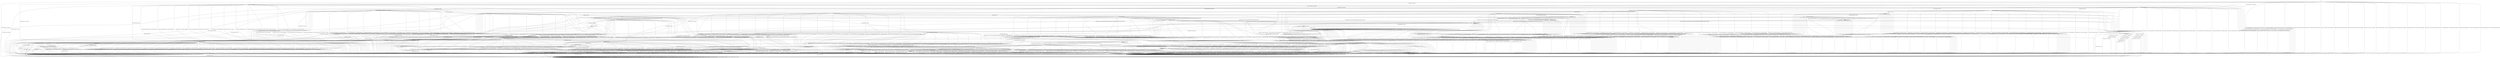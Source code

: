 digraph g {

	s0 [shape="circle" label="s0"];
	s1 [shape="circle" label="s1"];
	s2 [shape="circle" label="s2"];
	s3 [shape="circle" label="s3"];
	s4 [shape="circle" label="s4"];
	s5 [shape="circle" label="s5"];
	s6 [shape="circle" label="s6"];
	s7 [shape="circle" label="s7"];
	s8 [shape="circle" label="s8"];
	s9 [shape="circle" label="s9"];
	s10 [shape="circle" label="s10"];
	s11 [shape="circle" label="s11"];
	s12 [shape="circle" label="s12"];
	s13 [shape="circle" label="s13"];
	s14 [shape="circle" label="s14"];
	s15 [shape="circle" label="s15"];
	s16 [shape="circle" label="s16"];
	s17 [shape="circle" label="s17"];
	s18 [shape="circle" label="s18"];
	s19 [shape="circle" label="s19"];
	s20 [shape="circle" label="s20"];
	s21 [shape="circle" label="s21"];
	s22 [shape="circle" label="s22"];
	s23 [shape="circle" label="s23"];
	s24 [shape="circle" label="s24"];
	s25 [shape="circle" label="s25"];
	s26 [shape="circle" label="s26"];
	s27 [shape="circle" label="s27"];
	s28 [shape="circle" label="s28"];
	s29 [shape="circle" label="s29"];
	s30 [shape="circle" label="s30"];
	s31 [shape="circle" label="s31"];
	s32 [shape="circle" label="s32"];
	s33 [shape="circle" label="s33"];
	s34 [shape="circle" label="s34"];
	s35 [shape="circle" label="s35"];
	s36 [shape="circle" label="s36"];
	s37 [shape="circle" label="s37"];
	s38 [shape="circle" label="s38"];
	s39 [shape="circle" label="s39"];
	s0 -> s6 [label="HELLO_VERIFY_REQUEST / CLIENT_HELLO+"];
	s0 -> s19 [label="ECDH_SERVER_HELLO / CLIENT_HELLO"];
	s0 -> s4 [label="ECDH_SERVER_KEY_EXCHANGE / CLIENT_HELLO|Alert(FATAL,DECODE_ERROR)"];
	s0 -> s11 [label="DH_SERVER_HELLO / CLIENT_HELLO"];
	s0 -> s4 [label="DH_SERVER_KEY_EXCHANGE / CLIENT_HELLO|Alert(FATAL,DECODE_ERROR)"];
	s0 -> s2 [label="RSA_SERVER_HELLO / CLIENT_HELLO"];
	s0 -> s4 [label="HELLO_REQUEST / CLIENT_HELLO|Alert(FATAL,DECODE_ERROR)"];
	s0 -> s4 [label="RSA_SIGN_CERTIFICATE_REQUEST / CLIENT_HELLO|Alert(FATAL,DECODE_ERROR)"];
	s0 -> s4 [label="RSA_FIXED_ECDH_CERTIFICATE_REQUEST / CLIENT_HELLO|Alert(FATAL,DECODE_ERROR)"];
	s0 -> s4 [label="RSA_FIXED_DH_CERTIFICATE_REQUEST / CLIENT_HELLO|Alert(FATAL,DECODE_ERROR)"];
	s0 -> s4 [label="DSS_SIGN_CERTIFICATE_REQUEST / CLIENT_HELLO|Alert(FATAL,DECODE_ERROR)"];
	s0 -> s4 [label="DSS_FIXED_DH_CERTIFICATE_REQUEST / CLIENT_HELLO|Alert(FATAL,DECODE_ERROR)"];
	s0 -> s4 [label="ECDSA_SIGN_CERTIFICATE_REQUEST / CLIENT_HELLO|Alert(FATAL,DECODE_ERROR)"];
	s0 -> s4 [label="SERVER_HELLO_DONE / CLIENT_HELLO|Alert(FATAL,DECODE_ERROR)"];
	s0 -> s3 [label="CHANGE_CIPHER_SPEC / CLIENT_HELLO"];
	s0 -> s4 [label="FINISHED / CLIENT_HELLO|Alert(FATAL,DECODE_ERROR)"];
	s0 -> s1 [label="APPLICATION / CLIENT_HELLO"];
	s0 -> s4 [label="CERTIFICATE / CLIENT_HELLO|Alert(FATAL,DECODE_ERROR)"];
	s0 -> s4 [label="EMPTY_CERTIFICATE / CLIENT_HELLO|Alert(FATAL,DECODE_ERROR)"];
	s0 -> s4 [label="Alert(WARNING,CLOSE_NOTIFY) / CLIENT_HELLO"];
	s0 -> s4 [label="Alert(FATAL,UNEXPECTED_MESSAGE) / CLIENT_HELLO"];
	s1 -> s6 [label="HELLO_VERIFY_REQUEST / CLIENT_HELLO"];
	s1 -> s19 [label="ECDH_SERVER_HELLO / TIMEOUT"];
	s1 -> s4 [label="ECDH_SERVER_KEY_EXCHANGE / Alert(FATAL,DECODE_ERROR)"];
	s1 -> s11 [label="DH_SERVER_HELLO / TIMEOUT"];
	s1 -> s4 [label="DH_SERVER_KEY_EXCHANGE / Alert(FATAL,DECODE_ERROR)"];
	s1 -> s2 [label="RSA_SERVER_HELLO / TIMEOUT"];
	s1 -> s4 [label="HELLO_REQUEST / Alert(FATAL,DECODE_ERROR)"];
	s1 -> s4 [label="RSA_SIGN_CERTIFICATE_REQUEST / Alert(FATAL,DECODE_ERROR)"];
	s1 -> s4 [label="RSA_FIXED_ECDH_CERTIFICATE_REQUEST / Alert(FATAL,DECODE_ERROR)"];
	s1 -> s4 [label="RSA_FIXED_DH_CERTIFICATE_REQUEST / Alert(FATAL,DECODE_ERROR)"];
	s1 -> s4 [label="DSS_SIGN_CERTIFICATE_REQUEST / Alert(FATAL,DECODE_ERROR)"];
	s1 -> s4 [label="DSS_FIXED_DH_CERTIFICATE_REQUEST / Alert(FATAL,DECODE_ERROR)"];
	s1 -> s4 [label="ECDSA_SIGN_CERTIFICATE_REQUEST / Alert(FATAL,DECODE_ERROR)"];
	s1 -> s4 [label="SERVER_HELLO_DONE / Alert(FATAL,DECODE_ERROR)"];
	s1 -> s3 [label="CHANGE_CIPHER_SPEC / TIMEOUT"];
	s1 -> s4 [label="FINISHED / Alert(FATAL,DECODE_ERROR)"];
	s1 -> s1 [label="APPLICATION / TIMEOUT"];
	s1 -> s4 [label="CERTIFICATE / Alert(FATAL,DECODE_ERROR)"];
	s1 -> s4 [label="EMPTY_CERTIFICATE / Alert(FATAL,DECODE_ERROR)"];
	s1 -> s4 [label="Alert(WARNING,CLOSE_NOTIFY) / TIMEOUT"];
	s1 -> s4 [label="Alert(FATAL,UNEXPECTED_MESSAGE) / TIMEOUT"];
	s2 -> s4 [label="HELLO_VERIFY_REQUEST / Alert(FATAL,DECODE_ERROR)"];
	s2 -> s4 [label="ECDH_SERVER_HELLO / Alert(FATAL,DECODE_ERROR)"];
	s2 -> s4 [label="ECDH_SERVER_KEY_EXCHANGE / Alert(FATAL,DECODE_ERROR)"];
	s2 -> s4 [label="DH_SERVER_HELLO / Alert(FATAL,DECODE_ERROR)"];
	s2 -> s4 [label="DH_SERVER_KEY_EXCHANGE / Alert(FATAL,DECODE_ERROR)"];
	s2 -> s4 [label="RSA_SERVER_HELLO / Alert(FATAL,DECODE_ERROR)"];
	s2 -> s5 [label="HELLO_REQUEST / TIMEOUT"];
	s2 -> s4 [label="RSA_SIGN_CERTIFICATE_REQUEST / Alert(FATAL,DECODE_ERROR)"];
	s2 -> s4 [label="RSA_FIXED_ECDH_CERTIFICATE_REQUEST / Alert(FATAL,DECODE_ERROR)"];
	s2 -> s4 [label="RSA_FIXED_DH_CERTIFICATE_REQUEST / Alert(FATAL,DECODE_ERROR)"];
	s2 -> s4 [label="DSS_SIGN_CERTIFICATE_REQUEST / Alert(FATAL,DECODE_ERROR)"];
	s2 -> s4 [label="DSS_FIXED_DH_CERTIFICATE_REQUEST / Alert(FATAL,DECODE_ERROR)"];
	s2 -> s4 [label="ECDSA_SIGN_CERTIFICATE_REQUEST / Alert(FATAL,DECODE_ERROR)"];
	s2 -> s4 [label="SERVER_HELLO_DONE / Alert(FATAL,DECODE_ERROR)"];
	s2 -> s3 [label="CHANGE_CIPHER_SPEC / TIMEOUT"];
	s2 -> s4 [label="FINISHED / Alert(FATAL,DECODE_ERROR)"];
	s2 -> s2 [label="APPLICATION / TIMEOUT"];
	s2 -> s9 [label="CERTIFICATE / TIMEOUT"];
	s2 -> s4 [label="EMPTY_CERTIFICATE / Alert(FATAL,DECODE_ERROR)"];
	s2 -> s4 [label="Alert(WARNING,CLOSE_NOTIFY) / TIMEOUT"];
	s2 -> s4 [label="Alert(FATAL,UNEXPECTED_MESSAGE) / TIMEOUT"];
	s3 -> s3 [label="HELLO_VERIFY_REQUEST / TIMEOUT"];
	s3 -> s3 [label="ECDH_SERVER_HELLO / TIMEOUT"];
	s3 -> s3 [label="ECDH_SERVER_KEY_EXCHANGE / TIMEOUT"];
	s3 -> s3 [label="DH_SERVER_HELLO / TIMEOUT"];
	s3 -> s3 [label="DH_SERVER_KEY_EXCHANGE / TIMEOUT"];
	s3 -> s3 [label="RSA_SERVER_HELLO / TIMEOUT"];
	s3 -> s5 [label="HELLO_REQUEST / TIMEOUT"];
	s3 -> s3 [label="RSA_SIGN_CERTIFICATE_REQUEST / TIMEOUT"];
	s3 -> s3 [label="RSA_FIXED_ECDH_CERTIFICATE_REQUEST / TIMEOUT"];
	s3 -> s3 [label="RSA_FIXED_DH_CERTIFICATE_REQUEST / TIMEOUT"];
	s3 -> s3 [label="DSS_SIGN_CERTIFICATE_REQUEST / TIMEOUT"];
	s3 -> s3 [label="DSS_FIXED_DH_CERTIFICATE_REQUEST / TIMEOUT"];
	s3 -> s3 [label="ECDSA_SIGN_CERTIFICATE_REQUEST / TIMEOUT"];
	s3 -> s3 [label="SERVER_HELLO_DONE / TIMEOUT"];
	s3 -> s3 [label="CHANGE_CIPHER_SPEC / TIMEOUT"];
	s3 -> s3 [label="FINISHED / TIMEOUT"];
	s3 -> s3 [label="APPLICATION / TIMEOUT"];
	s3 -> s3 [label="CERTIFICATE / TIMEOUT"];
	s3 -> s3 [label="EMPTY_CERTIFICATE / TIMEOUT"];
	s3 -> s3 [label="Alert(WARNING,CLOSE_NOTIFY) / TIMEOUT"];
	s3 -> s3 [label="Alert(FATAL,UNEXPECTED_MESSAGE) / TIMEOUT"];
	s4 -> s4 [label="HELLO_VERIFY_REQUEST / SOCKET_CLOSED"];
	s4 -> s4 [label="ECDH_SERVER_HELLO / SOCKET_CLOSED"];
	s4 -> s4 [label="ECDH_SERVER_KEY_EXCHANGE / SOCKET_CLOSED"];
	s4 -> s4 [label="DH_SERVER_HELLO / SOCKET_CLOSED"];
	s4 -> s4 [label="DH_SERVER_KEY_EXCHANGE / SOCKET_CLOSED"];
	s4 -> s4 [label="RSA_SERVER_HELLO / SOCKET_CLOSED"];
	s4 -> s4 [label="HELLO_REQUEST / SOCKET_CLOSED"];
	s4 -> s4 [label="RSA_SIGN_CERTIFICATE_REQUEST / SOCKET_CLOSED"];
	s4 -> s4 [label="RSA_FIXED_ECDH_CERTIFICATE_REQUEST / SOCKET_CLOSED"];
	s4 -> s4 [label="RSA_FIXED_DH_CERTIFICATE_REQUEST / SOCKET_CLOSED"];
	s4 -> s4 [label="DSS_SIGN_CERTIFICATE_REQUEST / SOCKET_CLOSED"];
	s4 -> s4 [label="DSS_FIXED_DH_CERTIFICATE_REQUEST / SOCKET_CLOSED"];
	s4 -> s4 [label="ECDSA_SIGN_CERTIFICATE_REQUEST / SOCKET_CLOSED"];
	s4 -> s4 [label="SERVER_HELLO_DONE / SOCKET_CLOSED"];
	s4 -> s4 [label="CHANGE_CIPHER_SPEC / SOCKET_CLOSED"];
	s4 -> s4 [label="FINISHED / SOCKET_CLOSED"];
	s4 -> s4 [label="APPLICATION / SOCKET_CLOSED"];
	s4 -> s4 [label="CERTIFICATE / SOCKET_CLOSED"];
	s4 -> s4 [label="EMPTY_CERTIFICATE / SOCKET_CLOSED"];
	s4 -> s4 [label="Alert(WARNING,CLOSE_NOTIFY) / SOCKET_CLOSED"];
	s4 -> s4 [label="Alert(FATAL,UNEXPECTED_MESSAGE) / SOCKET_CLOSED"];
	s5 -> s5 [label="HELLO_VERIFY_REQUEST / DISABLED"];
	s5 -> s5 [label="ECDH_SERVER_HELLO / DISABLED"];
	s5 -> s5 [label="ECDH_SERVER_KEY_EXCHANGE / DISABLED"];
	s5 -> s5 [label="DH_SERVER_HELLO / DISABLED"];
	s5 -> s5 [label="DH_SERVER_KEY_EXCHANGE / DISABLED"];
	s5 -> s5 [label="RSA_SERVER_HELLO / DISABLED"];
	s5 -> s5 [label="HELLO_REQUEST / DISABLED"];
	s5 -> s5 [label="RSA_SIGN_CERTIFICATE_REQUEST / DISABLED"];
	s5 -> s5 [label="RSA_FIXED_ECDH_CERTIFICATE_REQUEST / DISABLED"];
	s5 -> s5 [label="RSA_FIXED_DH_CERTIFICATE_REQUEST / DISABLED"];
	s5 -> s5 [label="DSS_SIGN_CERTIFICATE_REQUEST / DISABLED"];
	s5 -> s5 [label="DSS_FIXED_DH_CERTIFICATE_REQUEST / DISABLED"];
	s5 -> s5 [label="ECDSA_SIGN_CERTIFICATE_REQUEST / DISABLED"];
	s5 -> s5 [label="SERVER_HELLO_DONE / DISABLED"];
	s5 -> s5 [label="CHANGE_CIPHER_SPEC / DISABLED"];
	s5 -> s5 [label="FINISHED / DISABLED"];
	s5 -> s5 [label="APPLICATION / DISABLED"];
	s5 -> s5 [label="CERTIFICATE / DISABLED"];
	s5 -> s5 [label="EMPTY_CERTIFICATE / DISABLED"];
	s5 -> s5 [label="Alert(WARNING,CLOSE_NOTIFY) / DISABLED"];
	s5 -> s5 [label="Alert(FATAL,UNEXPECTED_MESSAGE) / DISABLED"];
	s6 -> s7 [label="HELLO_VERIFY_REQUEST / CLIENT_HELLO"];
	s6 -> s13 [label="ECDH_SERVER_HELLO / TIMEOUT"];
	s6 -> s4 [label="ECDH_SERVER_KEY_EXCHANGE / Alert(FATAL,DECODE_ERROR)"];
	s6 -> s17 [label="DH_SERVER_HELLO / TIMEOUT"];
	s6 -> s4 [label="DH_SERVER_KEY_EXCHANGE / Alert(FATAL,DECODE_ERROR)"];
	s6 -> s8 [label="RSA_SERVER_HELLO / TIMEOUT"];
	s6 -> s5 [label="HELLO_REQUEST / CLIENT_HELLO"];
	s6 -> s4 [label="RSA_SIGN_CERTIFICATE_REQUEST / Alert(FATAL,DECODE_ERROR)"];
	s6 -> s4 [label="RSA_FIXED_ECDH_CERTIFICATE_REQUEST / Alert(FATAL,DECODE_ERROR)"];
	s6 -> s4 [label="RSA_FIXED_DH_CERTIFICATE_REQUEST / Alert(FATAL,DECODE_ERROR)"];
	s6 -> s4 [label="DSS_SIGN_CERTIFICATE_REQUEST / Alert(FATAL,DECODE_ERROR)"];
	s6 -> s4 [label="DSS_FIXED_DH_CERTIFICATE_REQUEST / Alert(FATAL,DECODE_ERROR)"];
	s6 -> s4 [label="ECDSA_SIGN_CERTIFICATE_REQUEST / Alert(FATAL,DECODE_ERROR)"];
	s6 -> s4 [label="SERVER_HELLO_DONE / Alert(FATAL,DECODE_ERROR)"];
	s6 -> s3 [label="CHANGE_CIPHER_SPEC / TIMEOUT"];
	s6 -> s4 [label="FINISHED / Alert(FATAL,DECODE_ERROR)"];
	s6 -> s6 [label="APPLICATION / TIMEOUT"];
	s6 -> s4 [label="CERTIFICATE / Alert(FATAL,DECODE_ERROR)"];
	s6 -> s4 [label="EMPTY_CERTIFICATE / Alert(FATAL,DECODE_ERROR)"];
	s6 -> s4 [label="Alert(WARNING,CLOSE_NOTIFY) / TIMEOUT"];
	s6 -> s4 [label="Alert(FATAL,UNEXPECTED_MESSAGE) / TIMEOUT"];
	s7 -> s7 [label="HELLO_VERIFY_REQUEST / CLIENT_HELLO"];
	s7 -> s19 [label="ECDH_SERVER_HELLO / TIMEOUT"];
	s7 -> s4 [label="ECDH_SERVER_KEY_EXCHANGE / Alert(FATAL,DECODE_ERROR)"];
	s7 -> s11 [label="DH_SERVER_HELLO / TIMEOUT"];
	s7 -> s4 [label="DH_SERVER_KEY_EXCHANGE / Alert(FATAL,DECODE_ERROR)"];
	s7 -> s2 [label="RSA_SERVER_HELLO / TIMEOUT"];
	s7 -> s5 [label="HELLO_REQUEST / TIMEOUT"];
	s7 -> s4 [label="RSA_SIGN_CERTIFICATE_REQUEST / Alert(FATAL,DECODE_ERROR)"];
	s7 -> s4 [label="RSA_FIXED_ECDH_CERTIFICATE_REQUEST / Alert(FATAL,DECODE_ERROR)"];
	s7 -> s4 [label="RSA_FIXED_DH_CERTIFICATE_REQUEST / Alert(FATAL,DECODE_ERROR)"];
	s7 -> s4 [label="DSS_SIGN_CERTIFICATE_REQUEST / Alert(FATAL,DECODE_ERROR)"];
	s7 -> s4 [label="DSS_FIXED_DH_CERTIFICATE_REQUEST / Alert(FATAL,DECODE_ERROR)"];
	s7 -> s4 [label="ECDSA_SIGN_CERTIFICATE_REQUEST / Alert(FATAL,DECODE_ERROR)"];
	s7 -> s4 [label="SERVER_HELLO_DONE / Alert(FATAL,DECODE_ERROR)"];
	s7 -> s3 [label="CHANGE_CIPHER_SPEC / TIMEOUT"];
	s7 -> s4 [label="FINISHED / Alert(FATAL,DECODE_ERROR)"];
	s7 -> s7 [label="APPLICATION / TIMEOUT"];
	s7 -> s4 [label="CERTIFICATE / Alert(FATAL,DECODE_ERROR)"];
	s7 -> s4 [label="EMPTY_CERTIFICATE / Alert(FATAL,DECODE_ERROR)"];
	s7 -> s4 [label="Alert(WARNING,CLOSE_NOTIFY) / TIMEOUT"];
	s7 -> s4 [label="Alert(FATAL,UNEXPECTED_MESSAGE) / TIMEOUT"];
	s8 -> s4 [label="HELLO_VERIFY_REQUEST / Alert(FATAL,DECODE_ERROR)"];
	s8 -> s4 [label="ECDH_SERVER_HELLO / Alert(FATAL,DECODE_ERROR)"];
	s8 -> s4 [label="ECDH_SERVER_KEY_EXCHANGE / Alert(FATAL,DECODE_ERROR)"];
	s8 -> s4 [label="DH_SERVER_HELLO / Alert(FATAL,DECODE_ERROR)"];
	s8 -> s4 [label="DH_SERVER_KEY_EXCHANGE / Alert(FATAL,DECODE_ERROR)"];
	s8 -> s4 [label="RSA_SERVER_HELLO / Alert(FATAL,DECODE_ERROR)"];
	s8 -> s5 [label="HELLO_REQUEST / CLIENT_HELLO"];
	s8 -> s4 [label="RSA_SIGN_CERTIFICATE_REQUEST / Alert(FATAL,DECODE_ERROR)"];
	s8 -> s4 [label="RSA_FIXED_ECDH_CERTIFICATE_REQUEST / Alert(FATAL,DECODE_ERROR)"];
	s8 -> s4 [label="RSA_FIXED_DH_CERTIFICATE_REQUEST / Alert(FATAL,DECODE_ERROR)"];
	s8 -> s4 [label="DSS_SIGN_CERTIFICATE_REQUEST / Alert(FATAL,DECODE_ERROR)"];
	s8 -> s4 [label="DSS_FIXED_DH_CERTIFICATE_REQUEST / Alert(FATAL,DECODE_ERROR)"];
	s8 -> s4 [label="ECDSA_SIGN_CERTIFICATE_REQUEST / Alert(FATAL,DECODE_ERROR)"];
	s8 -> s4 [label="SERVER_HELLO_DONE / Alert(FATAL,DECODE_ERROR)"];
	s8 -> s3 [label="CHANGE_CIPHER_SPEC / TIMEOUT"];
	s8 -> s4 [label="FINISHED / Alert(FATAL,DECODE_ERROR)"];
	s8 -> s8 [label="APPLICATION / TIMEOUT"];
	s8 -> s14 [label="CERTIFICATE / TIMEOUT"];
	s8 -> s4 [label="EMPTY_CERTIFICATE / Alert(FATAL,DECODE_ERROR)"];
	s8 -> s4 [label="Alert(WARNING,CLOSE_NOTIFY) / TIMEOUT"];
	s8 -> s4 [label="Alert(FATAL,UNEXPECTED_MESSAGE) / TIMEOUT"];
	s9 -> s4 [label="HELLO_VERIFY_REQUEST / Alert(FATAL,DECODE_ERROR)"];
	s9 -> s4 [label="ECDH_SERVER_HELLO / Alert(FATAL,DECODE_ERROR)"];
	s9 -> s4 [label="ECDH_SERVER_KEY_EXCHANGE / Alert(FATAL,DECODE_ERROR)"];
	s9 -> s4 [label="DH_SERVER_HELLO / Alert(FATAL,DECODE_ERROR)"];
	s9 -> s4 [label="DH_SERVER_KEY_EXCHANGE / Alert(FATAL,DECODE_ERROR)"];
	s9 -> s4 [label="RSA_SERVER_HELLO / Alert(FATAL,DECODE_ERROR)"];
	s9 -> s5 [label="HELLO_REQUEST / TIMEOUT"];
	s9 -> s27 [label="RSA_SIGN_CERTIFICATE_REQUEST / TIMEOUT"];
	s9 -> s27 [label="RSA_FIXED_ECDH_CERTIFICATE_REQUEST / TIMEOUT"];
	s9 -> s27 [label="RSA_FIXED_DH_CERTIFICATE_REQUEST / TIMEOUT"];
	s9 -> s27 [label="DSS_SIGN_CERTIFICATE_REQUEST / TIMEOUT"];
	s9 -> s27 [label="DSS_FIXED_DH_CERTIFICATE_REQUEST / TIMEOUT"];
	s9 -> s27 [label="ECDSA_SIGN_CERTIFICATE_REQUEST / TIMEOUT"];
	s9 -> s10 [label="SERVER_HELLO_DONE / RSA_CLIENT_KEY_EXCHANGE|CHANGE_CIPHER_SPEC|FINISHED"];
	s9 -> s3 [label="CHANGE_CIPHER_SPEC / TIMEOUT"];
	s9 -> s4 [label="FINISHED / Alert(FATAL,DECODE_ERROR)"];
	s9 -> s9 [label="APPLICATION / TIMEOUT"];
	s9 -> s4 [label="CERTIFICATE / Alert(FATAL,DECODE_ERROR)"];
	s9 -> s4 [label="EMPTY_CERTIFICATE / Alert(FATAL,DECODE_ERROR)"];
	s9 -> s4 [label="Alert(WARNING,CLOSE_NOTIFY) / TIMEOUT"];
	s9 -> s4 [label="Alert(FATAL,UNEXPECTED_MESSAGE) / TIMEOUT"];
	s10 -> s4 [label="HELLO_VERIFY_REQUEST / Alert(FATAL,UNEXPECTED_MESSAGE)"];
	s10 -> s4 [label="ECDH_SERVER_HELLO / Alert(FATAL,UNEXPECTED_MESSAGE)"];
	s10 -> s4 [label="ECDH_SERVER_KEY_EXCHANGE / Alert(FATAL,UNEXPECTED_MESSAGE)"];
	s10 -> s4 [label="DH_SERVER_HELLO / Alert(FATAL,UNEXPECTED_MESSAGE)"];
	s10 -> s4 [label="DH_SERVER_KEY_EXCHANGE / Alert(FATAL,UNEXPECTED_MESSAGE)"];
	s10 -> s4 [label="RSA_SERVER_HELLO / Alert(FATAL,UNEXPECTED_MESSAGE)"];
	s10 -> s5 [label="HELLO_REQUEST / TIMEOUT"];
	s10 -> s4 [label="RSA_SIGN_CERTIFICATE_REQUEST / Alert(FATAL,UNEXPECTED_MESSAGE)"];
	s10 -> s4 [label="RSA_FIXED_ECDH_CERTIFICATE_REQUEST / Alert(FATAL,UNEXPECTED_MESSAGE)"];
	s10 -> s4 [label="RSA_FIXED_DH_CERTIFICATE_REQUEST / Alert(FATAL,UNEXPECTED_MESSAGE)"];
	s10 -> s4 [label="DSS_SIGN_CERTIFICATE_REQUEST / Alert(FATAL,UNEXPECTED_MESSAGE)"];
	s10 -> s4 [label="DSS_FIXED_DH_CERTIFICATE_REQUEST / Alert(FATAL,UNEXPECTED_MESSAGE)"];
	s10 -> s4 [label="ECDSA_SIGN_CERTIFICATE_REQUEST / Alert(FATAL,UNEXPECTED_MESSAGE)"];
	s10 -> s4 [label="SERVER_HELLO_DONE / Alert(FATAL,UNEXPECTED_MESSAGE)"];
	s10 -> s12 [label="CHANGE_CIPHER_SPEC / TIMEOUT"];
	s10 -> s4 [label="FINISHED / Alert(FATAL,UNEXPECTED_MESSAGE)"];
	s10 -> s10 [label="APPLICATION / TIMEOUT"];
	s10 -> s4 [label="CERTIFICATE / Alert(FATAL,UNEXPECTED_MESSAGE)"];
	s10 -> s4 [label="EMPTY_CERTIFICATE / Alert(FATAL,UNEXPECTED_MESSAGE)"];
	s10 -> s4 [label="Alert(WARNING,CLOSE_NOTIFY) / TIMEOUT"];
	s10 -> s4 [label="Alert(FATAL,UNEXPECTED_MESSAGE) / TIMEOUT"];
	s11 -> s4 [label="HELLO_VERIFY_REQUEST / Alert(FATAL,DECODE_ERROR)"];
	s11 -> s4 [label="ECDH_SERVER_HELLO / Alert(FATAL,DECODE_ERROR)"];
	s11 -> s4 [label="ECDH_SERVER_KEY_EXCHANGE / Alert(FATAL,DECODE_ERROR)"];
	s11 -> s4 [label="DH_SERVER_HELLO / Alert(FATAL,DECODE_ERROR)"];
	s11 -> s4 [label="DH_SERVER_KEY_EXCHANGE / Alert(FATAL,DECODE_ERROR)"];
	s11 -> s4 [label="RSA_SERVER_HELLO / Alert(FATAL,DECODE_ERROR)"];
	s11 -> s5 [label="HELLO_REQUEST / TIMEOUT"];
	s11 -> s4 [label="RSA_SIGN_CERTIFICATE_REQUEST / Alert(FATAL,DECODE_ERROR)"];
	s11 -> s4 [label="RSA_FIXED_ECDH_CERTIFICATE_REQUEST / Alert(FATAL,DECODE_ERROR)"];
	s11 -> s4 [label="RSA_FIXED_DH_CERTIFICATE_REQUEST / Alert(FATAL,DECODE_ERROR)"];
	s11 -> s4 [label="DSS_SIGN_CERTIFICATE_REQUEST / Alert(FATAL,DECODE_ERROR)"];
	s11 -> s4 [label="DSS_FIXED_DH_CERTIFICATE_REQUEST / Alert(FATAL,DECODE_ERROR)"];
	s11 -> s4 [label="ECDSA_SIGN_CERTIFICATE_REQUEST / Alert(FATAL,DECODE_ERROR)"];
	s11 -> s4 [label="SERVER_HELLO_DONE / Alert(FATAL,DECODE_ERROR)"];
	s11 -> s3 [label="CHANGE_CIPHER_SPEC / TIMEOUT"];
	s11 -> s4 [label="FINISHED / Alert(FATAL,DECODE_ERROR)"];
	s11 -> s11 [label="APPLICATION / TIMEOUT"];
	s11 -> s16 [label="CERTIFICATE / TIMEOUT"];
	s11 -> s4 [label="EMPTY_CERTIFICATE / Alert(FATAL,DECODE_ERROR)"];
	s11 -> s4 [label="Alert(WARNING,CLOSE_NOTIFY) / TIMEOUT"];
	s11 -> s4 [label="Alert(FATAL,UNEXPECTED_MESSAGE) / TIMEOUT"];
	s12 -> s4 [label="HELLO_VERIFY_REQUEST / Alert(FATAL,DECODE_ERROR)"];
	s12 -> s4 [label="ECDH_SERVER_HELLO / Alert(FATAL,DECODE_ERROR)"];
	s12 -> s4 [label="ECDH_SERVER_KEY_EXCHANGE / Alert(FATAL,DECODE_ERROR)"];
	s12 -> s4 [label="DH_SERVER_HELLO / Alert(FATAL,DECODE_ERROR)"];
	s12 -> s4 [label="DH_SERVER_KEY_EXCHANGE / Alert(FATAL,DECODE_ERROR)"];
	s12 -> s4 [label="RSA_SERVER_HELLO / Alert(FATAL,DECODE_ERROR)"];
	s12 -> s5 [label="HELLO_REQUEST / TIMEOUT"];
	s12 -> s4 [label="RSA_SIGN_CERTIFICATE_REQUEST / Alert(FATAL,DECODE_ERROR)"];
	s12 -> s4 [label="RSA_FIXED_ECDH_CERTIFICATE_REQUEST / Alert(FATAL,DECODE_ERROR)"];
	s12 -> s4 [label="RSA_FIXED_DH_CERTIFICATE_REQUEST / Alert(FATAL,DECODE_ERROR)"];
	s12 -> s4 [label="DSS_SIGN_CERTIFICATE_REQUEST / Alert(FATAL,DECODE_ERROR)"];
	s12 -> s4 [label="DSS_FIXED_DH_CERTIFICATE_REQUEST / Alert(FATAL,DECODE_ERROR)"];
	s12 -> s4 [label="ECDSA_SIGN_CERTIFICATE_REQUEST / Alert(FATAL,DECODE_ERROR)"];
	s12 -> s4 [label="SERVER_HELLO_DONE / Alert(FATAL,DECODE_ERROR)"];
	s12 -> s3 [label="CHANGE_CIPHER_SPEC / TIMEOUT"];
	s12 -> s31 [label="FINISHED / APPLICATION"];
	s12 -> s12 [label="APPLICATION / TIMEOUT"];
	s12 -> s4 [label="CERTIFICATE / Alert(FATAL,DECODE_ERROR)"];
	s12 -> s4 [label="EMPTY_CERTIFICATE / Alert(FATAL,DECODE_ERROR)"];
	s12 -> s4 [label="Alert(WARNING,CLOSE_NOTIFY) / TIMEOUT"];
	s12 -> s4 [label="Alert(FATAL,UNEXPECTED_MESSAGE) / TIMEOUT"];
	s13 -> s4 [label="HELLO_VERIFY_REQUEST / Alert(FATAL,DECODE_ERROR)"];
	s13 -> s4 [label="ECDH_SERVER_HELLO / Alert(FATAL,DECODE_ERROR)"];
	s13 -> s4 [label="ECDH_SERVER_KEY_EXCHANGE / Alert(FATAL,DECODE_ERROR)"];
	s13 -> s4 [label="DH_SERVER_HELLO / Alert(FATAL,DECODE_ERROR)"];
	s13 -> s4 [label="DH_SERVER_KEY_EXCHANGE / Alert(FATAL,DECODE_ERROR)"];
	s13 -> s4 [label="RSA_SERVER_HELLO / Alert(FATAL,DECODE_ERROR)"];
	s13 -> s5 [label="HELLO_REQUEST / CLIENT_HELLO"];
	s13 -> s4 [label="RSA_SIGN_CERTIFICATE_REQUEST / Alert(FATAL,DECODE_ERROR)"];
	s13 -> s4 [label="RSA_FIXED_ECDH_CERTIFICATE_REQUEST / Alert(FATAL,DECODE_ERROR)"];
	s13 -> s4 [label="RSA_FIXED_DH_CERTIFICATE_REQUEST / Alert(FATAL,DECODE_ERROR)"];
	s13 -> s4 [label="DSS_SIGN_CERTIFICATE_REQUEST / Alert(FATAL,DECODE_ERROR)"];
	s13 -> s4 [label="DSS_FIXED_DH_CERTIFICATE_REQUEST / Alert(FATAL,DECODE_ERROR)"];
	s13 -> s4 [label="ECDSA_SIGN_CERTIFICATE_REQUEST / Alert(FATAL,DECODE_ERROR)"];
	s13 -> s4 [label="SERVER_HELLO_DONE / Alert(FATAL,DECODE_ERROR)"];
	s13 -> s3 [label="CHANGE_CIPHER_SPEC / TIMEOUT"];
	s13 -> s4 [label="FINISHED / Alert(FATAL,DECODE_ERROR)"];
	s13 -> s13 [label="APPLICATION / TIMEOUT"];
	s13 -> s15 [label="CERTIFICATE / TIMEOUT"];
	s13 -> s4 [label="EMPTY_CERTIFICATE / Alert(FATAL,DECODE_ERROR)"];
	s13 -> s4 [label="Alert(WARNING,CLOSE_NOTIFY) / TIMEOUT"];
	s13 -> s4 [label="Alert(FATAL,UNEXPECTED_MESSAGE) / TIMEOUT"];
	s14 -> s4 [label="HELLO_VERIFY_REQUEST / Alert(FATAL,DECODE_ERROR)"];
	s14 -> s4 [label="ECDH_SERVER_HELLO / Alert(FATAL,DECODE_ERROR)"];
	s14 -> s4 [label="ECDH_SERVER_KEY_EXCHANGE / Alert(FATAL,DECODE_ERROR)"];
	s14 -> s4 [label="DH_SERVER_HELLO / Alert(FATAL,DECODE_ERROR)"];
	s14 -> s4 [label="DH_SERVER_KEY_EXCHANGE / Alert(FATAL,DECODE_ERROR)"];
	s14 -> s4 [label="RSA_SERVER_HELLO / Alert(FATAL,DECODE_ERROR)"];
	s14 -> s5 [label="HELLO_REQUEST / CLIENT_HELLO"];
	s14 -> s23 [label="RSA_SIGN_CERTIFICATE_REQUEST / TIMEOUT"];
	s14 -> s23 [label="RSA_FIXED_ECDH_CERTIFICATE_REQUEST / TIMEOUT"];
	s14 -> s23 [label="RSA_FIXED_DH_CERTIFICATE_REQUEST / TIMEOUT"];
	s14 -> s23 [label="DSS_SIGN_CERTIFICATE_REQUEST / TIMEOUT"];
	s14 -> s23 [label="DSS_FIXED_DH_CERTIFICATE_REQUEST / TIMEOUT"];
	s14 -> s23 [label="ECDSA_SIGN_CERTIFICATE_REQUEST / TIMEOUT"];
	s14 -> s10 [label="SERVER_HELLO_DONE / RSA_CLIENT_KEY_EXCHANGE|CHANGE_CIPHER_SPEC|FINISHED"];
	s14 -> s3 [label="CHANGE_CIPHER_SPEC / TIMEOUT"];
	s14 -> s4 [label="FINISHED / Alert(FATAL,DECODE_ERROR)"];
	s14 -> s14 [label="APPLICATION / TIMEOUT"];
	s14 -> s4 [label="CERTIFICATE / Alert(FATAL,DECODE_ERROR)"];
	s14 -> s4 [label="EMPTY_CERTIFICATE / Alert(FATAL,DECODE_ERROR)"];
	s14 -> s4 [label="Alert(WARNING,CLOSE_NOTIFY) / TIMEOUT"];
	s14 -> s4 [label="Alert(FATAL,UNEXPECTED_MESSAGE) / TIMEOUT"];
	s15 -> s4 [label="HELLO_VERIFY_REQUEST / Alert(FATAL,UNEXPECTED_MESSAGE)"];
	s15 -> s4 [label="ECDH_SERVER_HELLO / Alert(FATAL,UNEXPECTED_MESSAGE)"];
	s15 -> s21 [label="ECDH_SERVER_KEY_EXCHANGE / TIMEOUT"];
	s15 -> s4 [label="DH_SERVER_HELLO / Alert(FATAL,UNEXPECTED_MESSAGE)"];
	s15 -> s4 [label="DH_SERVER_KEY_EXCHANGE / Alert(FATAL,ILLEGAL_PARAMETER)"];
	s15 -> s4 [label="RSA_SERVER_HELLO / Alert(FATAL,UNEXPECTED_MESSAGE)"];
	s15 -> s5 [label="HELLO_REQUEST / CLIENT_HELLO"];
	s15 -> s4 [label="RSA_SIGN_CERTIFICATE_REQUEST / Alert(FATAL,UNEXPECTED_MESSAGE)"];
	s15 -> s4 [label="RSA_FIXED_ECDH_CERTIFICATE_REQUEST / Alert(FATAL,UNEXPECTED_MESSAGE)"];
	s15 -> s4 [label="RSA_FIXED_DH_CERTIFICATE_REQUEST / Alert(FATAL,UNEXPECTED_MESSAGE)"];
	s15 -> s4 [label="DSS_SIGN_CERTIFICATE_REQUEST / Alert(FATAL,UNEXPECTED_MESSAGE)"];
	s15 -> s4 [label="DSS_FIXED_DH_CERTIFICATE_REQUEST / Alert(FATAL,UNEXPECTED_MESSAGE)"];
	s15 -> s4 [label="ECDSA_SIGN_CERTIFICATE_REQUEST / Alert(FATAL,UNEXPECTED_MESSAGE)"];
	s15 -> s4 [label="SERVER_HELLO_DONE / Alert(FATAL,UNEXPECTED_MESSAGE)"];
	s15 -> s3 [label="CHANGE_CIPHER_SPEC / TIMEOUT"];
	s15 -> s4 [label="FINISHED / Alert(FATAL,UNEXPECTED_MESSAGE)"];
	s15 -> s15 [label="APPLICATION / TIMEOUT"];
	s15 -> s4 [label="CERTIFICATE / Alert(FATAL,UNEXPECTED_MESSAGE)"];
	s15 -> s4 [label="EMPTY_CERTIFICATE / Alert(FATAL,UNEXPECTED_MESSAGE)"];
	s15 -> s4 [label="Alert(WARNING,CLOSE_NOTIFY) / TIMEOUT"];
	s15 -> s4 [label="Alert(FATAL,UNEXPECTED_MESSAGE) / TIMEOUT"];
	s16 -> s4 [label="HELLO_VERIFY_REQUEST / Alert(FATAL,UNEXPECTED_MESSAGE)"];
	s16 -> s4 [label="ECDH_SERVER_HELLO / Alert(FATAL,UNEXPECTED_MESSAGE)"];
	s16 -> s4 [label="ECDH_SERVER_KEY_EXCHANGE / Alert(FATAL,ILLEGAL_PARAMETER)"];
	s16 -> s4 [label="DH_SERVER_HELLO / Alert(FATAL,UNEXPECTED_MESSAGE)"];
	s16 -> s18 [label="DH_SERVER_KEY_EXCHANGE / TIMEOUT"];
	s16 -> s4 [label="RSA_SERVER_HELLO / Alert(FATAL,UNEXPECTED_MESSAGE)"];
	s16 -> s5 [label="HELLO_REQUEST / TIMEOUT"];
	s16 -> s4 [label="RSA_SIGN_CERTIFICATE_REQUEST / Alert(FATAL,UNEXPECTED_MESSAGE)"];
	s16 -> s4 [label="RSA_FIXED_ECDH_CERTIFICATE_REQUEST / Alert(FATAL,UNEXPECTED_MESSAGE)"];
	s16 -> s4 [label="RSA_FIXED_DH_CERTIFICATE_REQUEST / Alert(FATAL,UNEXPECTED_MESSAGE)"];
	s16 -> s4 [label="DSS_SIGN_CERTIFICATE_REQUEST / Alert(FATAL,UNEXPECTED_MESSAGE)"];
	s16 -> s4 [label="DSS_FIXED_DH_CERTIFICATE_REQUEST / Alert(FATAL,UNEXPECTED_MESSAGE)"];
	s16 -> s4 [label="ECDSA_SIGN_CERTIFICATE_REQUEST / Alert(FATAL,UNEXPECTED_MESSAGE)"];
	s16 -> s4 [label="SERVER_HELLO_DONE / Alert(FATAL,UNEXPECTED_MESSAGE)"];
	s16 -> s3 [label="CHANGE_CIPHER_SPEC / TIMEOUT"];
	s16 -> s4 [label="FINISHED / Alert(FATAL,UNEXPECTED_MESSAGE)"];
	s16 -> s16 [label="APPLICATION / TIMEOUT"];
	s16 -> s4 [label="CERTIFICATE / Alert(FATAL,UNEXPECTED_MESSAGE)"];
	s16 -> s4 [label="EMPTY_CERTIFICATE / Alert(FATAL,UNEXPECTED_MESSAGE)"];
	s16 -> s4 [label="Alert(WARNING,CLOSE_NOTIFY) / TIMEOUT"];
	s16 -> s4 [label="Alert(FATAL,UNEXPECTED_MESSAGE) / TIMEOUT"];
	s17 -> s4 [label="HELLO_VERIFY_REQUEST / Alert(FATAL,DECODE_ERROR)"];
	s17 -> s4 [label="ECDH_SERVER_HELLO / Alert(FATAL,DECODE_ERROR)"];
	s17 -> s4 [label="ECDH_SERVER_KEY_EXCHANGE / Alert(FATAL,DECODE_ERROR)"];
	s17 -> s4 [label="DH_SERVER_HELLO / Alert(FATAL,DECODE_ERROR)"];
	s17 -> s4 [label="DH_SERVER_KEY_EXCHANGE / Alert(FATAL,DECODE_ERROR)"];
	s17 -> s4 [label="RSA_SERVER_HELLO / Alert(FATAL,DECODE_ERROR)"];
	s17 -> s5 [label="HELLO_REQUEST / CLIENT_HELLO"];
	s17 -> s4 [label="RSA_SIGN_CERTIFICATE_REQUEST / Alert(FATAL,DECODE_ERROR)"];
	s17 -> s4 [label="RSA_FIXED_ECDH_CERTIFICATE_REQUEST / Alert(FATAL,DECODE_ERROR)"];
	s17 -> s4 [label="RSA_FIXED_DH_CERTIFICATE_REQUEST / Alert(FATAL,DECODE_ERROR)"];
	s17 -> s4 [label="DSS_SIGN_CERTIFICATE_REQUEST / Alert(FATAL,DECODE_ERROR)"];
	s17 -> s4 [label="DSS_FIXED_DH_CERTIFICATE_REQUEST / Alert(FATAL,DECODE_ERROR)"];
	s17 -> s4 [label="ECDSA_SIGN_CERTIFICATE_REQUEST / Alert(FATAL,DECODE_ERROR)"];
	s17 -> s4 [label="SERVER_HELLO_DONE / Alert(FATAL,DECODE_ERROR)"];
	s17 -> s3 [label="CHANGE_CIPHER_SPEC / TIMEOUT"];
	s17 -> s4 [label="FINISHED / Alert(FATAL,DECODE_ERROR)"];
	s17 -> s17 [label="APPLICATION / TIMEOUT"];
	s17 -> s20 [label="CERTIFICATE / TIMEOUT"];
	s17 -> s4 [label="EMPTY_CERTIFICATE / Alert(FATAL,DECODE_ERROR)"];
	s17 -> s4 [label="Alert(WARNING,CLOSE_NOTIFY) / TIMEOUT"];
	s17 -> s4 [label="Alert(FATAL,UNEXPECTED_MESSAGE) / TIMEOUT"];
	s18 -> s4 [label="HELLO_VERIFY_REQUEST / Alert(FATAL,DECODE_ERROR)"];
	s18 -> s4 [label="ECDH_SERVER_HELLO / Alert(FATAL,DECODE_ERROR)"];
	s18 -> s4 [label="ECDH_SERVER_KEY_EXCHANGE / Alert(FATAL,DECODE_ERROR)"];
	s18 -> s4 [label="DH_SERVER_HELLO / Alert(FATAL,DECODE_ERROR)"];
	s18 -> s4 [label="DH_SERVER_KEY_EXCHANGE / Alert(FATAL,DECODE_ERROR)"];
	s18 -> s4 [label="RSA_SERVER_HELLO / Alert(FATAL,DECODE_ERROR)"];
	s18 -> s5 [label="HELLO_REQUEST / TIMEOUT"];
	s18 -> s26 [label="RSA_SIGN_CERTIFICATE_REQUEST / TIMEOUT"];
	s18 -> s26 [label="RSA_FIXED_ECDH_CERTIFICATE_REQUEST / TIMEOUT"];
	s18 -> s26 [label="RSA_FIXED_DH_CERTIFICATE_REQUEST / TIMEOUT"];
	s18 -> s26 [label="DSS_SIGN_CERTIFICATE_REQUEST / TIMEOUT"];
	s18 -> s26 [label="DSS_FIXED_DH_CERTIFICATE_REQUEST / TIMEOUT"];
	s18 -> s26 [label="ECDSA_SIGN_CERTIFICATE_REQUEST / TIMEOUT"];
	s18 -> s10 [label="SERVER_HELLO_DONE / DH_CLIENT_KEY_EXCHANGE|CHANGE_CIPHER_SPEC|FINISHED"];
	s18 -> s3 [label="CHANGE_CIPHER_SPEC / TIMEOUT"];
	s18 -> s4 [label="FINISHED / Alert(FATAL,DECODE_ERROR)"];
	s18 -> s18 [label="APPLICATION / TIMEOUT"];
	s18 -> s4 [label="CERTIFICATE / Alert(FATAL,DECODE_ERROR)"];
	s18 -> s4 [label="EMPTY_CERTIFICATE / Alert(FATAL,DECODE_ERROR)"];
	s18 -> s4 [label="Alert(WARNING,CLOSE_NOTIFY) / TIMEOUT"];
	s18 -> s4 [label="Alert(FATAL,UNEXPECTED_MESSAGE) / TIMEOUT"];
	s19 -> s4 [label="HELLO_VERIFY_REQUEST / Alert(FATAL,DECODE_ERROR)"];
	s19 -> s4 [label="ECDH_SERVER_HELLO / Alert(FATAL,DECODE_ERROR)"];
	s19 -> s4 [label="ECDH_SERVER_KEY_EXCHANGE / Alert(FATAL,DECODE_ERROR)"];
	s19 -> s4 [label="DH_SERVER_HELLO / Alert(FATAL,DECODE_ERROR)"];
	s19 -> s4 [label="DH_SERVER_KEY_EXCHANGE / Alert(FATAL,DECODE_ERROR)"];
	s19 -> s4 [label="RSA_SERVER_HELLO / Alert(FATAL,DECODE_ERROR)"];
	s19 -> s5 [label="HELLO_REQUEST / TIMEOUT"];
	s19 -> s4 [label="RSA_SIGN_CERTIFICATE_REQUEST / Alert(FATAL,DECODE_ERROR)"];
	s19 -> s4 [label="RSA_FIXED_ECDH_CERTIFICATE_REQUEST / Alert(FATAL,DECODE_ERROR)"];
	s19 -> s4 [label="RSA_FIXED_DH_CERTIFICATE_REQUEST / Alert(FATAL,DECODE_ERROR)"];
	s19 -> s4 [label="DSS_SIGN_CERTIFICATE_REQUEST / Alert(FATAL,DECODE_ERROR)"];
	s19 -> s4 [label="DSS_FIXED_DH_CERTIFICATE_REQUEST / Alert(FATAL,DECODE_ERROR)"];
	s19 -> s4 [label="ECDSA_SIGN_CERTIFICATE_REQUEST / Alert(FATAL,DECODE_ERROR)"];
	s19 -> s4 [label="SERVER_HELLO_DONE / Alert(FATAL,DECODE_ERROR)"];
	s19 -> s3 [label="CHANGE_CIPHER_SPEC / TIMEOUT"];
	s19 -> s4 [label="FINISHED / Alert(FATAL,DECODE_ERROR)"];
	s19 -> s19 [label="APPLICATION / TIMEOUT"];
	s19 -> s28 [label="CERTIFICATE / TIMEOUT"];
	s19 -> s4 [label="EMPTY_CERTIFICATE / Alert(FATAL,DECODE_ERROR)"];
	s19 -> s4 [label="Alert(WARNING,CLOSE_NOTIFY) / TIMEOUT"];
	s19 -> s4 [label="Alert(FATAL,UNEXPECTED_MESSAGE) / TIMEOUT"];
	s20 -> s4 [label="HELLO_VERIFY_REQUEST / Alert(FATAL,UNEXPECTED_MESSAGE)"];
	s20 -> s4 [label="ECDH_SERVER_HELLO / Alert(FATAL,UNEXPECTED_MESSAGE)"];
	s20 -> s4 [label="ECDH_SERVER_KEY_EXCHANGE / Alert(FATAL,ILLEGAL_PARAMETER)"];
	s20 -> s4 [label="DH_SERVER_HELLO / Alert(FATAL,UNEXPECTED_MESSAGE)"];
	s20 -> s22 [label="DH_SERVER_KEY_EXCHANGE / TIMEOUT"];
	s20 -> s4 [label="RSA_SERVER_HELLO / Alert(FATAL,UNEXPECTED_MESSAGE)"];
	s20 -> s5 [label="HELLO_REQUEST / CLIENT_HELLO"];
	s20 -> s4 [label="RSA_SIGN_CERTIFICATE_REQUEST / Alert(FATAL,UNEXPECTED_MESSAGE)"];
	s20 -> s4 [label="RSA_FIXED_ECDH_CERTIFICATE_REQUEST / Alert(FATAL,UNEXPECTED_MESSAGE)"];
	s20 -> s4 [label="RSA_FIXED_DH_CERTIFICATE_REQUEST / Alert(FATAL,UNEXPECTED_MESSAGE)"];
	s20 -> s4 [label="DSS_SIGN_CERTIFICATE_REQUEST / Alert(FATAL,UNEXPECTED_MESSAGE)"];
	s20 -> s4 [label="DSS_FIXED_DH_CERTIFICATE_REQUEST / Alert(FATAL,UNEXPECTED_MESSAGE)"];
	s20 -> s4 [label="ECDSA_SIGN_CERTIFICATE_REQUEST / Alert(FATAL,UNEXPECTED_MESSAGE)"];
	s20 -> s4 [label="SERVER_HELLO_DONE / Alert(FATAL,UNEXPECTED_MESSAGE)"];
	s20 -> s3 [label="CHANGE_CIPHER_SPEC / TIMEOUT"];
	s20 -> s4 [label="FINISHED / Alert(FATAL,UNEXPECTED_MESSAGE)"];
	s20 -> s20 [label="APPLICATION / TIMEOUT"];
	s20 -> s4 [label="CERTIFICATE / Alert(FATAL,UNEXPECTED_MESSAGE)"];
	s20 -> s4 [label="EMPTY_CERTIFICATE / Alert(FATAL,UNEXPECTED_MESSAGE)"];
	s20 -> s4 [label="Alert(WARNING,CLOSE_NOTIFY) / TIMEOUT"];
	s20 -> s4 [label="Alert(FATAL,UNEXPECTED_MESSAGE) / TIMEOUT"];
	s21 -> s4 [label="HELLO_VERIFY_REQUEST / Alert(FATAL,DECODE_ERROR)"];
	s21 -> s4 [label="ECDH_SERVER_HELLO / Alert(FATAL,DECODE_ERROR)"];
	s21 -> s4 [label="ECDH_SERVER_KEY_EXCHANGE / Alert(FATAL,DECODE_ERROR)"];
	s21 -> s4 [label="DH_SERVER_HELLO / Alert(FATAL,DECODE_ERROR)"];
	s21 -> s4 [label="DH_SERVER_KEY_EXCHANGE / Alert(FATAL,DECODE_ERROR)"];
	s21 -> s4 [label="RSA_SERVER_HELLO / Alert(FATAL,DECODE_ERROR)"];
	s21 -> s5 [label="HELLO_REQUEST / CLIENT_HELLO"];
	s21 -> s24 [label="RSA_SIGN_CERTIFICATE_REQUEST / TIMEOUT"];
	s21 -> s24 [label="RSA_FIXED_ECDH_CERTIFICATE_REQUEST / TIMEOUT"];
	s21 -> s24 [label="RSA_FIXED_DH_CERTIFICATE_REQUEST / TIMEOUT"];
	s21 -> s24 [label="DSS_SIGN_CERTIFICATE_REQUEST / TIMEOUT"];
	s21 -> s24 [label="DSS_FIXED_DH_CERTIFICATE_REQUEST / TIMEOUT"];
	s21 -> s24 [label="ECDSA_SIGN_CERTIFICATE_REQUEST / TIMEOUT"];
	s21 -> s10 [label="SERVER_HELLO_DONE / ECDH_CLIENT_KEY_EXCHANGE|CHANGE_CIPHER_SPEC|FINISHED"];
	s21 -> s3 [label="CHANGE_CIPHER_SPEC / TIMEOUT"];
	s21 -> s4 [label="FINISHED / Alert(FATAL,DECODE_ERROR)"];
	s21 -> s21 [label="APPLICATION / TIMEOUT"];
	s21 -> s4 [label="CERTIFICATE / Alert(FATAL,DECODE_ERROR)"];
	s21 -> s4 [label="EMPTY_CERTIFICATE / Alert(FATAL,DECODE_ERROR)"];
	s21 -> s4 [label="Alert(WARNING,CLOSE_NOTIFY) / TIMEOUT"];
	s21 -> s4 [label="Alert(FATAL,UNEXPECTED_MESSAGE) / TIMEOUT"];
	s22 -> s4 [label="HELLO_VERIFY_REQUEST / Alert(FATAL,DECODE_ERROR)"];
	s22 -> s4 [label="ECDH_SERVER_HELLO / Alert(FATAL,DECODE_ERROR)"];
	s22 -> s4 [label="ECDH_SERVER_KEY_EXCHANGE / Alert(FATAL,DECODE_ERROR)"];
	s22 -> s4 [label="DH_SERVER_HELLO / Alert(FATAL,DECODE_ERROR)"];
	s22 -> s4 [label="DH_SERVER_KEY_EXCHANGE / Alert(FATAL,DECODE_ERROR)"];
	s22 -> s4 [label="RSA_SERVER_HELLO / Alert(FATAL,DECODE_ERROR)"];
	s22 -> s5 [label="HELLO_REQUEST / CLIENT_HELLO"];
	s22 -> s25 [label="RSA_SIGN_CERTIFICATE_REQUEST / TIMEOUT"];
	s22 -> s25 [label="RSA_FIXED_ECDH_CERTIFICATE_REQUEST / TIMEOUT"];
	s22 -> s25 [label="RSA_FIXED_DH_CERTIFICATE_REQUEST / TIMEOUT"];
	s22 -> s25 [label="DSS_SIGN_CERTIFICATE_REQUEST / TIMEOUT"];
	s22 -> s25 [label="DSS_FIXED_DH_CERTIFICATE_REQUEST / TIMEOUT"];
	s22 -> s25 [label="ECDSA_SIGN_CERTIFICATE_REQUEST / TIMEOUT"];
	s22 -> s10 [label="SERVER_HELLO_DONE / DH_CLIENT_KEY_EXCHANGE|CHANGE_CIPHER_SPEC|FINISHED"];
	s22 -> s3 [label="CHANGE_CIPHER_SPEC / TIMEOUT"];
	s22 -> s4 [label="FINISHED / Alert(FATAL,DECODE_ERROR)"];
	s22 -> s22 [label="APPLICATION / TIMEOUT"];
	s22 -> s4 [label="CERTIFICATE / Alert(FATAL,DECODE_ERROR)"];
	s22 -> s4 [label="EMPTY_CERTIFICATE / Alert(FATAL,DECODE_ERROR)"];
	s22 -> s4 [label="Alert(WARNING,CLOSE_NOTIFY) / TIMEOUT"];
	s22 -> s4 [label="Alert(FATAL,UNEXPECTED_MESSAGE) / TIMEOUT"];
	s23 -> s4 [label="HELLO_VERIFY_REQUEST / Alert(FATAL,DECODE_ERROR)"];
	s23 -> s4 [label="ECDH_SERVER_HELLO / Alert(FATAL,DECODE_ERROR)"];
	s23 -> s4 [label="ECDH_SERVER_KEY_EXCHANGE / Alert(FATAL,DECODE_ERROR)"];
	s23 -> s4 [label="DH_SERVER_HELLO / Alert(FATAL,DECODE_ERROR)"];
	s23 -> s4 [label="DH_SERVER_KEY_EXCHANGE / Alert(FATAL,DECODE_ERROR)"];
	s23 -> s4 [label="RSA_SERVER_HELLO / Alert(FATAL,DECODE_ERROR)"];
	s23 -> s5 [label="HELLO_REQUEST / CLIENT_HELLO"];
	s23 -> s4 [label="RSA_SIGN_CERTIFICATE_REQUEST / Alert(FATAL,DECODE_ERROR)"];
	s23 -> s4 [label="RSA_FIXED_ECDH_CERTIFICATE_REQUEST / Alert(FATAL,DECODE_ERROR)"];
	s23 -> s4 [label="RSA_FIXED_DH_CERTIFICATE_REQUEST / Alert(FATAL,DECODE_ERROR)"];
	s23 -> s4 [label="DSS_SIGN_CERTIFICATE_REQUEST / Alert(FATAL,DECODE_ERROR)"];
	s23 -> s4 [label="DSS_FIXED_DH_CERTIFICATE_REQUEST / Alert(FATAL,DECODE_ERROR)"];
	s23 -> s4 [label="ECDSA_SIGN_CERTIFICATE_REQUEST / Alert(FATAL,DECODE_ERROR)"];
	s23 -> s10 [label="SERVER_HELLO_DONE / RSA_CERTIFICATE|RSA_CLIENT_KEY_EXCHANGE|CERTIFICATE_VERIFY|CHANGE_CIPHER_SPEC|FINISHED"];
	s23 -> s3 [label="CHANGE_CIPHER_SPEC / TIMEOUT"];
	s23 -> s4 [label="FINISHED / Alert(FATAL,DECODE_ERROR)"];
	s23 -> s23 [label="APPLICATION / TIMEOUT"];
	s23 -> s4 [label="CERTIFICATE / Alert(FATAL,DECODE_ERROR)"];
	s23 -> s4 [label="EMPTY_CERTIFICATE / Alert(FATAL,DECODE_ERROR)"];
	s23 -> s4 [label="Alert(WARNING,CLOSE_NOTIFY) / TIMEOUT"];
	s23 -> s4 [label="Alert(FATAL,UNEXPECTED_MESSAGE) / TIMEOUT"];
	s24 -> s4 [label="HELLO_VERIFY_REQUEST / Alert(FATAL,DECODE_ERROR)"];
	s24 -> s4 [label="ECDH_SERVER_HELLO / Alert(FATAL,DECODE_ERROR)"];
	s24 -> s4 [label="ECDH_SERVER_KEY_EXCHANGE / Alert(FATAL,DECODE_ERROR)"];
	s24 -> s4 [label="DH_SERVER_HELLO / Alert(FATAL,DECODE_ERROR)"];
	s24 -> s4 [label="DH_SERVER_KEY_EXCHANGE / Alert(FATAL,DECODE_ERROR)"];
	s24 -> s4 [label="RSA_SERVER_HELLO / Alert(FATAL,DECODE_ERROR)"];
	s24 -> s5 [label="HELLO_REQUEST / CLIENT_HELLO"];
	s24 -> s4 [label="RSA_SIGN_CERTIFICATE_REQUEST / Alert(FATAL,DECODE_ERROR)"];
	s24 -> s4 [label="RSA_FIXED_ECDH_CERTIFICATE_REQUEST / Alert(FATAL,DECODE_ERROR)"];
	s24 -> s4 [label="RSA_FIXED_DH_CERTIFICATE_REQUEST / Alert(FATAL,DECODE_ERROR)"];
	s24 -> s4 [label="DSS_SIGN_CERTIFICATE_REQUEST / Alert(FATAL,DECODE_ERROR)"];
	s24 -> s4 [label="DSS_FIXED_DH_CERTIFICATE_REQUEST / Alert(FATAL,DECODE_ERROR)"];
	s24 -> s4 [label="ECDSA_SIGN_CERTIFICATE_REQUEST / Alert(FATAL,DECODE_ERROR)"];
	s24 -> s10 [label="SERVER_HELLO_DONE / RSA_CERTIFICATE|ECDH_CLIENT_KEY_EXCHANGE|CERTIFICATE_VERIFY|CHANGE_CIPHER_SPEC|FINISHED"];
	s24 -> s3 [label="CHANGE_CIPHER_SPEC / TIMEOUT"];
	s24 -> s4 [label="FINISHED / Alert(FATAL,DECODE_ERROR)"];
	s24 -> s24 [label="APPLICATION / TIMEOUT"];
	s24 -> s4 [label="CERTIFICATE / Alert(FATAL,DECODE_ERROR)"];
	s24 -> s4 [label="EMPTY_CERTIFICATE / Alert(FATAL,DECODE_ERROR)"];
	s24 -> s4 [label="Alert(WARNING,CLOSE_NOTIFY) / TIMEOUT"];
	s24 -> s4 [label="Alert(FATAL,UNEXPECTED_MESSAGE) / TIMEOUT"];
	s25 -> s4 [label="HELLO_VERIFY_REQUEST / Alert(FATAL,DECODE_ERROR)"];
	s25 -> s4 [label="ECDH_SERVER_HELLO / Alert(FATAL,DECODE_ERROR)"];
	s25 -> s4 [label="ECDH_SERVER_KEY_EXCHANGE / Alert(FATAL,DECODE_ERROR)"];
	s25 -> s4 [label="DH_SERVER_HELLO / Alert(FATAL,DECODE_ERROR)"];
	s25 -> s4 [label="DH_SERVER_KEY_EXCHANGE / Alert(FATAL,DECODE_ERROR)"];
	s25 -> s4 [label="RSA_SERVER_HELLO / Alert(FATAL,DECODE_ERROR)"];
	s25 -> s5 [label="HELLO_REQUEST / CLIENT_HELLO"];
	s25 -> s4 [label="RSA_SIGN_CERTIFICATE_REQUEST / Alert(FATAL,DECODE_ERROR)"];
	s25 -> s4 [label="RSA_FIXED_ECDH_CERTIFICATE_REQUEST / Alert(FATAL,DECODE_ERROR)"];
	s25 -> s4 [label="RSA_FIXED_DH_CERTIFICATE_REQUEST / Alert(FATAL,DECODE_ERROR)"];
	s25 -> s4 [label="DSS_SIGN_CERTIFICATE_REQUEST / Alert(FATAL,DECODE_ERROR)"];
	s25 -> s4 [label="DSS_FIXED_DH_CERTIFICATE_REQUEST / Alert(FATAL,DECODE_ERROR)"];
	s25 -> s4 [label="ECDSA_SIGN_CERTIFICATE_REQUEST / Alert(FATAL,DECODE_ERROR)"];
	s25 -> s10 [label="SERVER_HELLO_DONE / RSA_CERTIFICATE|DH_CLIENT_KEY_EXCHANGE|CERTIFICATE_VERIFY|CHANGE_CIPHER_SPEC|FINISHED"];
	s25 -> s3 [label="CHANGE_CIPHER_SPEC / TIMEOUT"];
	s25 -> s4 [label="FINISHED / Alert(FATAL,DECODE_ERROR)"];
	s25 -> s25 [label="APPLICATION / TIMEOUT"];
	s25 -> s4 [label="CERTIFICATE / Alert(FATAL,DECODE_ERROR)"];
	s25 -> s4 [label="EMPTY_CERTIFICATE / Alert(FATAL,DECODE_ERROR)"];
	s25 -> s4 [label="Alert(WARNING,CLOSE_NOTIFY) / TIMEOUT"];
	s25 -> s4 [label="Alert(FATAL,UNEXPECTED_MESSAGE) / TIMEOUT"];
	s26 -> s4 [label="HELLO_VERIFY_REQUEST / Alert(FATAL,DECODE_ERROR)"];
	s26 -> s4 [label="ECDH_SERVER_HELLO / Alert(FATAL,DECODE_ERROR)"];
	s26 -> s4 [label="ECDH_SERVER_KEY_EXCHANGE / Alert(FATAL,DECODE_ERROR)"];
	s26 -> s4 [label="DH_SERVER_HELLO / Alert(FATAL,DECODE_ERROR)"];
	s26 -> s4 [label="DH_SERVER_KEY_EXCHANGE / Alert(FATAL,DECODE_ERROR)"];
	s26 -> s4 [label="RSA_SERVER_HELLO / Alert(FATAL,DECODE_ERROR)"];
	s26 -> s5 [label="HELLO_REQUEST / TIMEOUT"];
	s26 -> s4 [label="RSA_SIGN_CERTIFICATE_REQUEST / Alert(FATAL,DECODE_ERROR)"];
	s26 -> s4 [label="RSA_FIXED_ECDH_CERTIFICATE_REQUEST / Alert(FATAL,DECODE_ERROR)"];
	s26 -> s4 [label="RSA_FIXED_DH_CERTIFICATE_REQUEST / Alert(FATAL,DECODE_ERROR)"];
	s26 -> s4 [label="DSS_SIGN_CERTIFICATE_REQUEST / Alert(FATAL,DECODE_ERROR)"];
	s26 -> s4 [label="DSS_FIXED_DH_CERTIFICATE_REQUEST / Alert(FATAL,DECODE_ERROR)"];
	s26 -> s4 [label="ECDSA_SIGN_CERTIFICATE_REQUEST / Alert(FATAL,DECODE_ERROR)"];
	s26 -> s10 [label="SERVER_HELLO_DONE / RSA_CERTIFICATE|DH_CLIENT_KEY_EXCHANGE|CERTIFICATE_VERIFY|CHANGE_CIPHER_SPEC|FINISHED"];
	s26 -> s3 [label="CHANGE_CIPHER_SPEC / TIMEOUT"];
	s26 -> s4 [label="FINISHED / Alert(FATAL,DECODE_ERROR)"];
	s26 -> s26 [label="APPLICATION / TIMEOUT"];
	s26 -> s4 [label="CERTIFICATE / Alert(FATAL,DECODE_ERROR)"];
	s26 -> s4 [label="EMPTY_CERTIFICATE / Alert(FATAL,DECODE_ERROR)"];
	s26 -> s4 [label="Alert(WARNING,CLOSE_NOTIFY) / TIMEOUT"];
	s26 -> s4 [label="Alert(FATAL,UNEXPECTED_MESSAGE) / TIMEOUT"];
	s27 -> s4 [label="HELLO_VERIFY_REQUEST / Alert(FATAL,DECODE_ERROR)"];
	s27 -> s4 [label="ECDH_SERVER_HELLO / Alert(FATAL,DECODE_ERROR)"];
	s27 -> s4 [label="ECDH_SERVER_KEY_EXCHANGE / Alert(FATAL,DECODE_ERROR)"];
	s27 -> s4 [label="DH_SERVER_HELLO / Alert(FATAL,DECODE_ERROR)"];
	s27 -> s4 [label="DH_SERVER_KEY_EXCHANGE / Alert(FATAL,DECODE_ERROR)"];
	s27 -> s4 [label="RSA_SERVER_HELLO / Alert(FATAL,DECODE_ERROR)"];
	s27 -> s5 [label="HELLO_REQUEST / TIMEOUT"];
	s27 -> s4 [label="RSA_SIGN_CERTIFICATE_REQUEST / Alert(FATAL,DECODE_ERROR)"];
	s27 -> s4 [label="RSA_FIXED_ECDH_CERTIFICATE_REQUEST / Alert(FATAL,DECODE_ERROR)"];
	s27 -> s4 [label="RSA_FIXED_DH_CERTIFICATE_REQUEST / Alert(FATAL,DECODE_ERROR)"];
	s27 -> s4 [label="DSS_SIGN_CERTIFICATE_REQUEST / Alert(FATAL,DECODE_ERROR)"];
	s27 -> s4 [label="DSS_FIXED_DH_CERTIFICATE_REQUEST / Alert(FATAL,DECODE_ERROR)"];
	s27 -> s4 [label="ECDSA_SIGN_CERTIFICATE_REQUEST / Alert(FATAL,DECODE_ERROR)"];
	s27 -> s10 [label="SERVER_HELLO_DONE / RSA_CERTIFICATE|RSA_CLIENT_KEY_EXCHANGE|CERTIFICATE_VERIFY|CHANGE_CIPHER_SPEC|FINISHED"];
	s27 -> s3 [label="CHANGE_CIPHER_SPEC / TIMEOUT"];
	s27 -> s4 [label="FINISHED / Alert(FATAL,DECODE_ERROR)"];
	s27 -> s27 [label="APPLICATION / TIMEOUT"];
	s27 -> s4 [label="CERTIFICATE / Alert(FATAL,DECODE_ERROR)"];
	s27 -> s4 [label="EMPTY_CERTIFICATE / Alert(FATAL,DECODE_ERROR)"];
	s27 -> s4 [label="Alert(WARNING,CLOSE_NOTIFY) / TIMEOUT"];
	s27 -> s4 [label="Alert(FATAL,UNEXPECTED_MESSAGE) / TIMEOUT"];
	s28 -> s4 [label="HELLO_VERIFY_REQUEST / Alert(FATAL,UNEXPECTED_MESSAGE)"];
	s28 -> s4 [label="ECDH_SERVER_HELLO / Alert(FATAL,UNEXPECTED_MESSAGE)"];
	s28 -> s29 [label="ECDH_SERVER_KEY_EXCHANGE / TIMEOUT"];
	s28 -> s4 [label="DH_SERVER_HELLO / Alert(FATAL,UNEXPECTED_MESSAGE)"];
	s28 -> s4 [label="DH_SERVER_KEY_EXCHANGE / Alert(FATAL,ILLEGAL_PARAMETER)"];
	s28 -> s4 [label="RSA_SERVER_HELLO / Alert(FATAL,UNEXPECTED_MESSAGE)"];
	s28 -> s5 [label="HELLO_REQUEST / TIMEOUT"];
	s28 -> s4 [label="RSA_SIGN_CERTIFICATE_REQUEST / Alert(FATAL,UNEXPECTED_MESSAGE)"];
	s28 -> s4 [label="RSA_FIXED_ECDH_CERTIFICATE_REQUEST / Alert(FATAL,UNEXPECTED_MESSAGE)"];
	s28 -> s4 [label="RSA_FIXED_DH_CERTIFICATE_REQUEST / Alert(FATAL,UNEXPECTED_MESSAGE)"];
	s28 -> s4 [label="DSS_SIGN_CERTIFICATE_REQUEST / Alert(FATAL,UNEXPECTED_MESSAGE)"];
	s28 -> s4 [label="DSS_FIXED_DH_CERTIFICATE_REQUEST / Alert(FATAL,UNEXPECTED_MESSAGE)"];
	s28 -> s4 [label="ECDSA_SIGN_CERTIFICATE_REQUEST / Alert(FATAL,UNEXPECTED_MESSAGE)"];
	s28 -> s4 [label="SERVER_HELLO_DONE / Alert(FATAL,UNEXPECTED_MESSAGE)"];
	s28 -> s3 [label="CHANGE_CIPHER_SPEC / TIMEOUT"];
	s28 -> s4 [label="FINISHED / Alert(FATAL,UNEXPECTED_MESSAGE)"];
	s28 -> s28 [label="APPLICATION / TIMEOUT"];
	s28 -> s4 [label="CERTIFICATE / Alert(FATAL,UNEXPECTED_MESSAGE)"];
	s28 -> s4 [label="EMPTY_CERTIFICATE / Alert(FATAL,UNEXPECTED_MESSAGE)"];
	s28 -> s4 [label="Alert(WARNING,CLOSE_NOTIFY) / TIMEOUT"];
	s28 -> s4 [label="Alert(FATAL,UNEXPECTED_MESSAGE) / TIMEOUT"];
	s29 -> s4 [label="HELLO_VERIFY_REQUEST / Alert(FATAL,DECODE_ERROR)"];
	s29 -> s4 [label="ECDH_SERVER_HELLO / Alert(FATAL,DECODE_ERROR)"];
	s29 -> s4 [label="ECDH_SERVER_KEY_EXCHANGE / Alert(FATAL,DECODE_ERROR)"];
	s29 -> s4 [label="DH_SERVER_HELLO / Alert(FATAL,DECODE_ERROR)"];
	s29 -> s4 [label="DH_SERVER_KEY_EXCHANGE / Alert(FATAL,DECODE_ERROR)"];
	s29 -> s4 [label="RSA_SERVER_HELLO / Alert(FATAL,DECODE_ERROR)"];
	s29 -> s5 [label="HELLO_REQUEST / TIMEOUT"];
	s29 -> s30 [label="RSA_SIGN_CERTIFICATE_REQUEST / TIMEOUT"];
	s29 -> s30 [label="RSA_FIXED_ECDH_CERTIFICATE_REQUEST / TIMEOUT"];
	s29 -> s30 [label="RSA_FIXED_DH_CERTIFICATE_REQUEST / TIMEOUT"];
	s29 -> s30 [label="DSS_SIGN_CERTIFICATE_REQUEST / TIMEOUT"];
	s29 -> s30 [label="DSS_FIXED_DH_CERTIFICATE_REQUEST / TIMEOUT"];
	s29 -> s30 [label="ECDSA_SIGN_CERTIFICATE_REQUEST / TIMEOUT"];
	s29 -> s10 [label="SERVER_HELLO_DONE / ECDH_CLIENT_KEY_EXCHANGE|CHANGE_CIPHER_SPEC|FINISHED"];
	s29 -> s3 [label="CHANGE_CIPHER_SPEC / TIMEOUT"];
	s29 -> s4 [label="FINISHED / Alert(FATAL,DECODE_ERROR)"];
	s29 -> s29 [label="APPLICATION / TIMEOUT"];
	s29 -> s4 [label="CERTIFICATE / Alert(FATAL,DECODE_ERROR)"];
	s29 -> s4 [label="EMPTY_CERTIFICATE / Alert(FATAL,DECODE_ERROR)"];
	s29 -> s4 [label="Alert(WARNING,CLOSE_NOTIFY) / TIMEOUT"];
	s29 -> s4 [label="Alert(FATAL,UNEXPECTED_MESSAGE) / TIMEOUT"];
	s30 -> s4 [label="HELLO_VERIFY_REQUEST / Alert(FATAL,DECODE_ERROR)"];
	s30 -> s4 [label="ECDH_SERVER_HELLO / Alert(FATAL,DECODE_ERROR)"];
	s30 -> s4 [label="ECDH_SERVER_KEY_EXCHANGE / Alert(FATAL,DECODE_ERROR)"];
	s30 -> s4 [label="DH_SERVER_HELLO / Alert(FATAL,DECODE_ERROR)"];
	s30 -> s4 [label="DH_SERVER_KEY_EXCHANGE / Alert(FATAL,DECODE_ERROR)"];
	s30 -> s4 [label="RSA_SERVER_HELLO / Alert(FATAL,DECODE_ERROR)"];
	s30 -> s5 [label="HELLO_REQUEST / TIMEOUT"];
	s30 -> s4 [label="RSA_SIGN_CERTIFICATE_REQUEST / Alert(FATAL,DECODE_ERROR)"];
	s30 -> s4 [label="RSA_FIXED_ECDH_CERTIFICATE_REQUEST / Alert(FATAL,DECODE_ERROR)"];
	s30 -> s4 [label="RSA_FIXED_DH_CERTIFICATE_REQUEST / Alert(FATAL,DECODE_ERROR)"];
	s30 -> s4 [label="DSS_SIGN_CERTIFICATE_REQUEST / Alert(FATAL,DECODE_ERROR)"];
	s30 -> s4 [label="DSS_FIXED_DH_CERTIFICATE_REQUEST / Alert(FATAL,DECODE_ERROR)"];
	s30 -> s4 [label="ECDSA_SIGN_CERTIFICATE_REQUEST / Alert(FATAL,DECODE_ERROR)"];
	s30 -> s10 [label="SERVER_HELLO_DONE / RSA_CERTIFICATE|ECDH_CLIENT_KEY_EXCHANGE|CERTIFICATE_VERIFY|CHANGE_CIPHER_SPEC|FINISHED"];
	s30 -> s3 [label="CHANGE_CIPHER_SPEC / TIMEOUT"];
	s30 -> s4 [label="FINISHED / Alert(FATAL,DECODE_ERROR)"];
	s30 -> s30 [label="APPLICATION / TIMEOUT"];
	s30 -> s4 [label="CERTIFICATE / Alert(FATAL,DECODE_ERROR)"];
	s30 -> s4 [label="EMPTY_CERTIFICATE / Alert(FATAL,DECODE_ERROR)"];
	s30 -> s4 [label="Alert(WARNING,CLOSE_NOTIFY) / TIMEOUT"];
	s30 -> s4 [label="Alert(FATAL,UNEXPECTED_MESSAGE) / TIMEOUT"];
	s31 -> s31 [label="HELLO_VERIFY_REQUEST / TIMEOUT"];
	s31 -> s31 [label="ECDH_SERVER_HELLO / TIMEOUT"];
	s31 -> s31 [label="ECDH_SERVER_KEY_EXCHANGE / TIMEOUT"];
	s31 -> s31 [label="DH_SERVER_HELLO / TIMEOUT"];
	s31 -> s31 [label="DH_SERVER_KEY_EXCHANGE / TIMEOUT"];
	s31 -> s31 [label="RSA_SERVER_HELLO / TIMEOUT"];
	s31 -> s32 [label="HELLO_REQUEST / CLIENT_HELLO"];
	s31 -> s31 [label="RSA_SIGN_CERTIFICATE_REQUEST / TIMEOUT"];
	s31 -> s31 [label="RSA_FIXED_ECDH_CERTIFICATE_REQUEST / TIMEOUT"];
	s31 -> s31 [label="RSA_FIXED_DH_CERTIFICATE_REQUEST / TIMEOUT"];
	s31 -> s31 [label="DSS_SIGN_CERTIFICATE_REQUEST / TIMEOUT"];
	s31 -> s31 [label="DSS_FIXED_DH_CERTIFICATE_REQUEST / TIMEOUT"];
	s31 -> s31 [label="ECDSA_SIGN_CERTIFICATE_REQUEST / TIMEOUT"];
	s31 -> s31 [label="SERVER_HELLO_DONE / TIMEOUT"];
	s31 -> s4 [label="CHANGE_CIPHER_SPEC / TIMEOUT"];
	s31 -> s31 [label="FINISHED / TIMEOUT"];
	s31 -> s31 [label="APPLICATION / APPLICATION"];
	s31 -> s31 [label="CERTIFICATE / TIMEOUT"];
	s31 -> s31 [label="EMPTY_CERTIFICATE / TIMEOUT"];
	s31 -> s4 [label="Alert(WARNING,CLOSE_NOTIFY) / Alert(WARNING,CLOSE_NOTIFY)"];
	s31 -> s4 [label="Alert(FATAL,UNEXPECTED_MESSAGE) / TIMEOUT"];
	s32 -> s32 [label="HELLO_VERIFY_REQUEST / CLIENT_HELLO"];
	s32 -> s34 [label="ECDH_SERVER_HELLO / TIMEOUT"];
	s32 -> s4 [label="ECDH_SERVER_KEY_EXCHANGE / Alert(FATAL,DECODE_ERROR)"];
	s32 -> s11 [label="DH_SERVER_HELLO / TIMEOUT"];
	s32 -> s4 [label="DH_SERVER_KEY_EXCHANGE / Alert(FATAL,DECODE_ERROR)"];
	s32 -> s2 [label="RSA_SERVER_HELLO / TIMEOUT"];
	s32 -> s5 [label="HELLO_REQUEST / TIMEOUT"];
	s32 -> s4 [label="RSA_SIGN_CERTIFICATE_REQUEST / Alert(FATAL,DECODE_ERROR)"];
	s32 -> s4 [label="RSA_FIXED_ECDH_CERTIFICATE_REQUEST / Alert(FATAL,DECODE_ERROR)"];
	s32 -> s4 [label="RSA_FIXED_DH_CERTIFICATE_REQUEST / Alert(FATAL,DECODE_ERROR)"];
	s32 -> s4 [label="DSS_SIGN_CERTIFICATE_REQUEST / Alert(FATAL,DECODE_ERROR)"];
	s32 -> s4 [label="DSS_FIXED_DH_CERTIFICATE_REQUEST / Alert(FATAL,DECODE_ERROR)"];
	s32 -> s4 [label="ECDSA_SIGN_CERTIFICATE_REQUEST / Alert(FATAL,DECODE_ERROR)"];
	s32 -> s4 [label="SERVER_HELLO_DONE / Alert(FATAL,DECODE_ERROR)"];
	s32 -> s3 [label="CHANGE_CIPHER_SPEC / TIMEOUT"];
	s32 -> s4 [label="FINISHED / Alert(FATAL,DECODE_ERROR)"];
	s32 -> s33 [label="APPLICATION / TIMEOUT"];
	s32 -> s4 [label="CERTIFICATE / Alert(FATAL,DECODE_ERROR)"];
	s32 -> s4 [label="EMPTY_CERTIFICATE / Alert(FATAL,DECODE_ERROR)"];
	s32 -> s4 [label="Alert(WARNING,CLOSE_NOTIFY) / TIMEOUT"];
	s32 -> s4 [label="Alert(FATAL,UNEXPECTED_MESSAGE) / TIMEOUT"];
	s33 -> s33 [label="HELLO_VERIFY_REQUEST / CLIENT_HELLO"];
	s33 -> s19 [label="ECDH_SERVER_HELLO / TIMEOUT"];
	s33 -> s4 [label="ECDH_SERVER_KEY_EXCHANGE / Alert(FATAL,DECODE_ERROR)"];
	s33 -> s11 [label="DH_SERVER_HELLO / TIMEOUT"];
	s33 -> s4 [label="DH_SERVER_KEY_EXCHANGE / Alert(FATAL,DECODE_ERROR)"];
	s33 -> s2 [label="RSA_SERVER_HELLO / TIMEOUT"];
	s33 -> s5 [label="HELLO_REQUEST / TIMEOUT"];
	s33 -> s4 [label="RSA_SIGN_CERTIFICATE_REQUEST / Alert(FATAL,DECODE_ERROR)"];
	s33 -> s4 [label="RSA_FIXED_ECDH_CERTIFICATE_REQUEST / Alert(FATAL,DECODE_ERROR)"];
	s33 -> s4 [label="RSA_FIXED_DH_CERTIFICATE_REQUEST / Alert(FATAL,DECODE_ERROR)"];
	s33 -> s4 [label="DSS_SIGN_CERTIFICATE_REQUEST / Alert(FATAL,DECODE_ERROR)"];
	s33 -> s4 [label="DSS_FIXED_DH_CERTIFICATE_REQUEST / Alert(FATAL,DECODE_ERROR)"];
	s33 -> s4 [label="ECDSA_SIGN_CERTIFICATE_REQUEST / Alert(FATAL,DECODE_ERROR)"];
	s33 -> s4 [label="SERVER_HELLO_DONE / Alert(FATAL,DECODE_ERROR)"];
	s33 -> s3 [label="CHANGE_CIPHER_SPEC / TIMEOUT"];
	s33 -> s4 [label="FINISHED / Alert(FATAL,DECODE_ERROR)"];
	s33 -> s4 [label="APPLICATION / TIMEOUT"];
	s33 -> s4 [label="CERTIFICATE / Alert(FATAL,DECODE_ERROR)"];
	s33 -> s4 [label="EMPTY_CERTIFICATE / Alert(FATAL,DECODE_ERROR)"];
	s33 -> s4 [label="Alert(WARNING,CLOSE_NOTIFY) / TIMEOUT"];
	s33 -> s4 [label="Alert(FATAL,UNEXPECTED_MESSAGE) / TIMEOUT"];
	s34 -> s4 [label="HELLO_VERIFY_REQUEST / Alert(FATAL,DECODE_ERROR)"];
	s34 -> s4 [label="ECDH_SERVER_HELLO / Alert(FATAL,DECODE_ERROR)"];
	s34 -> s4 [label="ECDH_SERVER_KEY_EXCHANGE / Alert(FATAL,DECODE_ERROR)"];
	s34 -> s4 [label="DH_SERVER_HELLO / Alert(FATAL,DECODE_ERROR)"];
	s34 -> s4 [label="DH_SERVER_KEY_EXCHANGE / Alert(FATAL,DECODE_ERROR)"];
	s34 -> s4 [label="RSA_SERVER_HELLO / Alert(FATAL,DECODE_ERROR)"];
	s34 -> s5 [label="HELLO_REQUEST / TIMEOUT"];
	s34 -> s4 [label="RSA_SIGN_CERTIFICATE_REQUEST / Alert(FATAL,DECODE_ERROR)"];
	s34 -> s4 [label="RSA_FIXED_ECDH_CERTIFICATE_REQUEST / Alert(FATAL,DECODE_ERROR)"];
	s34 -> s4 [label="RSA_FIXED_DH_CERTIFICATE_REQUEST / Alert(FATAL,DECODE_ERROR)"];
	s34 -> s4 [label="DSS_SIGN_CERTIFICATE_REQUEST / Alert(FATAL,DECODE_ERROR)"];
	s34 -> s4 [label="DSS_FIXED_DH_CERTIFICATE_REQUEST / Alert(FATAL,DECODE_ERROR)"];
	s34 -> s4 [label="ECDSA_SIGN_CERTIFICATE_REQUEST / Alert(FATAL,DECODE_ERROR)"];
	s34 -> s4 [label="SERVER_HELLO_DONE / Alert(FATAL,DECODE_ERROR)"];
	s34 -> s3 [label="CHANGE_CIPHER_SPEC / TIMEOUT"];
	s34 -> s4 [label="FINISHED / Alert(FATAL,DECODE_ERROR)"];
	s34 -> s34 [label="APPLICATION / TIMEOUT"];
	s34 -> s35 [label="CERTIFICATE / TIMEOUT"];
	s34 -> s4 [label="EMPTY_CERTIFICATE / Alert(FATAL,DECODE_ERROR)"];
	s34 -> s4 [label="Alert(WARNING,CLOSE_NOTIFY) / TIMEOUT"];
	s34 -> s4 [label="Alert(FATAL,UNEXPECTED_MESSAGE) / TIMEOUT"];
	s35 -> s4 [label="HELLO_VERIFY_REQUEST / Alert(FATAL,UNEXPECTED_MESSAGE)"];
	s35 -> s4 [label="ECDH_SERVER_HELLO / Alert(FATAL,UNEXPECTED_MESSAGE)"];
	s35 -> s36 [label="ECDH_SERVER_KEY_EXCHANGE / TIMEOUT"];
	s35 -> s4 [label="DH_SERVER_HELLO / Alert(FATAL,UNEXPECTED_MESSAGE)"];
	s35 -> s4 [label="DH_SERVER_KEY_EXCHANGE / Alert(FATAL,ILLEGAL_PARAMETER)"];
	s35 -> s4 [label="RSA_SERVER_HELLO / Alert(FATAL,UNEXPECTED_MESSAGE)"];
	s35 -> s5 [label="HELLO_REQUEST / TIMEOUT"];
	s35 -> s4 [label="RSA_SIGN_CERTIFICATE_REQUEST / Alert(FATAL,UNEXPECTED_MESSAGE)"];
	s35 -> s4 [label="RSA_FIXED_ECDH_CERTIFICATE_REQUEST / Alert(FATAL,UNEXPECTED_MESSAGE)"];
	s35 -> s4 [label="RSA_FIXED_DH_CERTIFICATE_REQUEST / Alert(FATAL,UNEXPECTED_MESSAGE)"];
	s35 -> s4 [label="DSS_SIGN_CERTIFICATE_REQUEST / Alert(FATAL,UNEXPECTED_MESSAGE)"];
	s35 -> s4 [label="DSS_FIXED_DH_CERTIFICATE_REQUEST / Alert(FATAL,UNEXPECTED_MESSAGE)"];
	s35 -> s4 [label="ECDSA_SIGN_CERTIFICATE_REQUEST / Alert(FATAL,UNEXPECTED_MESSAGE)"];
	s35 -> s4 [label="SERVER_HELLO_DONE / Alert(FATAL,UNEXPECTED_MESSAGE)"];
	s35 -> s3 [label="CHANGE_CIPHER_SPEC / TIMEOUT"];
	s35 -> s4 [label="FINISHED / Alert(FATAL,UNEXPECTED_MESSAGE)"];
	s35 -> s35 [label="APPLICATION / TIMEOUT"];
	s35 -> s4 [label="CERTIFICATE / Alert(FATAL,UNEXPECTED_MESSAGE)"];
	s35 -> s4 [label="EMPTY_CERTIFICATE / Alert(FATAL,UNEXPECTED_MESSAGE)"];
	s35 -> s4 [label="Alert(WARNING,CLOSE_NOTIFY) / TIMEOUT"];
	s35 -> s4 [label="Alert(FATAL,UNEXPECTED_MESSAGE) / TIMEOUT"];
	s36 -> s4 [label="HELLO_VERIFY_REQUEST / Alert(FATAL,DECODE_ERROR)"];
	s36 -> s4 [label="ECDH_SERVER_HELLO / Alert(FATAL,DECODE_ERROR)"];
	s36 -> s4 [label="ECDH_SERVER_KEY_EXCHANGE / Alert(FATAL,DECODE_ERROR)"];
	s36 -> s4 [label="DH_SERVER_HELLO / Alert(FATAL,DECODE_ERROR)"];
	s36 -> s4 [label="DH_SERVER_KEY_EXCHANGE / Alert(FATAL,DECODE_ERROR)"];
	s36 -> s4 [label="RSA_SERVER_HELLO / Alert(FATAL,DECODE_ERROR)"];
	s36 -> s5 [label="HELLO_REQUEST / TIMEOUT"];
	s36 -> s39 [label="RSA_SIGN_CERTIFICATE_REQUEST / TIMEOUT"];
	s36 -> s39 [label="RSA_FIXED_ECDH_CERTIFICATE_REQUEST / TIMEOUT"];
	s36 -> s39 [label="RSA_FIXED_DH_CERTIFICATE_REQUEST / TIMEOUT"];
	s36 -> s39 [label="DSS_SIGN_CERTIFICATE_REQUEST / TIMEOUT"];
	s36 -> s39 [label="DSS_FIXED_DH_CERTIFICATE_REQUEST / TIMEOUT"];
	s36 -> s39 [label="ECDSA_SIGN_CERTIFICATE_REQUEST / TIMEOUT"];
	s36 -> s37 [label="SERVER_HELLO_DONE / ECDH_CLIENT_KEY_EXCHANGE|CHANGE_CIPHER_SPEC|FINISHED"];
	s36 -> s3 [label="CHANGE_CIPHER_SPEC / TIMEOUT"];
	s36 -> s4 [label="FINISHED / Alert(FATAL,DECODE_ERROR)"];
	s36 -> s36 [label="APPLICATION / TIMEOUT"];
	s36 -> s4 [label="CERTIFICATE / Alert(FATAL,DECODE_ERROR)"];
	s36 -> s4 [label="EMPTY_CERTIFICATE / Alert(FATAL,DECODE_ERROR)"];
	s36 -> s4 [label="Alert(WARNING,CLOSE_NOTIFY) / TIMEOUT"];
	s36 -> s4 [label="Alert(FATAL,UNEXPECTED_MESSAGE) / TIMEOUT"];
	s37 -> s4 [label="HELLO_VERIFY_REQUEST / Alert(FATAL,UNEXPECTED_MESSAGE)"];
	s37 -> s4 [label="ECDH_SERVER_HELLO / Alert(FATAL,UNEXPECTED_MESSAGE)"];
	s37 -> s4 [label="ECDH_SERVER_KEY_EXCHANGE / Alert(FATAL,UNEXPECTED_MESSAGE)"];
	s37 -> s4 [label="DH_SERVER_HELLO / Alert(FATAL,UNEXPECTED_MESSAGE)"];
	s37 -> s4 [label="DH_SERVER_KEY_EXCHANGE / Alert(FATAL,UNEXPECTED_MESSAGE)"];
	s37 -> s4 [label="RSA_SERVER_HELLO / Alert(FATAL,UNEXPECTED_MESSAGE)"];
	s37 -> s5 [label="HELLO_REQUEST / TIMEOUT"];
	s37 -> s4 [label="RSA_SIGN_CERTIFICATE_REQUEST / Alert(FATAL,UNEXPECTED_MESSAGE)"];
	s37 -> s4 [label="RSA_FIXED_ECDH_CERTIFICATE_REQUEST / Alert(FATAL,UNEXPECTED_MESSAGE)"];
	s37 -> s4 [label="RSA_FIXED_DH_CERTIFICATE_REQUEST / Alert(FATAL,UNEXPECTED_MESSAGE)"];
	s37 -> s4 [label="DSS_SIGN_CERTIFICATE_REQUEST / Alert(FATAL,UNEXPECTED_MESSAGE)"];
	s37 -> s4 [label="DSS_FIXED_DH_CERTIFICATE_REQUEST / Alert(FATAL,UNEXPECTED_MESSAGE)"];
	s37 -> s4 [label="ECDSA_SIGN_CERTIFICATE_REQUEST / Alert(FATAL,UNEXPECTED_MESSAGE)"];
	s37 -> s4 [label="SERVER_HELLO_DONE / Alert(FATAL,UNEXPECTED_MESSAGE)"];
	s37 -> s38 [label="CHANGE_CIPHER_SPEC / TIMEOUT"];
	s37 -> s4 [label="FINISHED / Alert(FATAL,UNEXPECTED_MESSAGE)"];
	s37 -> s37 [label="APPLICATION / TIMEOUT"];
	s37 -> s4 [label="CERTIFICATE / Alert(FATAL,UNEXPECTED_MESSAGE)"];
	s37 -> s4 [label="EMPTY_CERTIFICATE / Alert(FATAL,UNEXPECTED_MESSAGE)"];
	s37 -> s4 [label="Alert(WARNING,CLOSE_NOTIFY) / TIMEOUT"];
	s37 -> s4 [label="Alert(FATAL,UNEXPECTED_MESSAGE) / TIMEOUT"];
	s38 -> s4 [label="HELLO_VERIFY_REQUEST / Alert(FATAL,DECODE_ERROR)"];
	s38 -> s4 [label="ECDH_SERVER_HELLO / Alert(FATAL,DECODE_ERROR)"];
	s38 -> s4 [label="ECDH_SERVER_KEY_EXCHANGE / Alert(FATAL,DECODE_ERROR)"];
	s38 -> s4 [label="DH_SERVER_HELLO / Alert(FATAL,DECODE_ERROR)"];
	s38 -> s4 [label="DH_SERVER_KEY_EXCHANGE / Alert(FATAL,DECODE_ERROR)"];
	s38 -> s4 [label="RSA_SERVER_HELLO / Alert(FATAL,DECODE_ERROR)"];
	s38 -> s5 [label="HELLO_REQUEST / TIMEOUT"];
	s38 -> s4 [label="RSA_SIGN_CERTIFICATE_REQUEST / Alert(FATAL,DECODE_ERROR)"];
	s38 -> s4 [label="RSA_FIXED_ECDH_CERTIFICATE_REQUEST / Alert(FATAL,DECODE_ERROR)"];
	s38 -> s4 [label="RSA_FIXED_DH_CERTIFICATE_REQUEST / Alert(FATAL,DECODE_ERROR)"];
	s38 -> s4 [label="DSS_SIGN_CERTIFICATE_REQUEST / Alert(FATAL,DECODE_ERROR)"];
	s38 -> s4 [label="DSS_FIXED_DH_CERTIFICATE_REQUEST / Alert(FATAL,DECODE_ERROR)"];
	s38 -> s4 [label="ECDSA_SIGN_CERTIFICATE_REQUEST / Alert(FATAL,DECODE_ERROR)"];
	s38 -> s4 [label="SERVER_HELLO_DONE / Alert(FATAL,DECODE_ERROR)"];
	s38 -> s3 [label="CHANGE_CIPHER_SPEC / TIMEOUT"];
	s38 -> s31 [label="FINISHED / TIMEOUT"];
	s38 -> s38 [label="APPLICATION / TIMEOUT"];
	s38 -> s4 [label="CERTIFICATE / Alert(FATAL,DECODE_ERROR)"];
	s38 -> s4 [label="EMPTY_CERTIFICATE / Alert(FATAL,DECODE_ERROR)"];
	s38 -> s4 [label="Alert(WARNING,CLOSE_NOTIFY) / TIMEOUT"];
	s38 -> s4 [label="Alert(FATAL,UNEXPECTED_MESSAGE) / TIMEOUT"];
	s39 -> s4 [label="HELLO_VERIFY_REQUEST / Alert(FATAL,DECODE_ERROR)"];
	s39 -> s4 [label="ECDH_SERVER_HELLO / Alert(FATAL,DECODE_ERROR)"];
	s39 -> s4 [label="ECDH_SERVER_KEY_EXCHANGE / Alert(FATAL,DECODE_ERROR)"];
	s39 -> s4 [label="DH_SERVER_HELLO / Alert(FATAL,DECODE_ERROR)"];
	s39 -> s4 [label="DH_SERVER_KEY_EXCHANGE / Alert(FATAL,DECODE_ERROR)"];
	s39 -> s4 [label="RSA_SERVER_HELLO / Alert(FATAL,DECODE_ERROR)"];
	s39 -> s5 [label="HELLO_REQUEST / TIMEOUT"];
	s39 -> s4 [label="RSA_SIGN_CERTIFICATE_REQUEST / Alert(FATAL,DECODE_ERROR)"];
	s39 -> s4 [label="RSA_FIXED_ECDH_CERTIFICATE_REQUEST / Alert(FATAL,DECODE_ERROR)"];
	s39 -> s4 [label="RSA_FIXED_DH_CERTIFICATE_REQUEST / Alert(FATAL,DECODE_ERROR)"];
	s39 -> s4 [label="DSS_SIGN_CERTIFICATE_REQUEST / Alert(FATAL,DECODE_ERROR)"];
	s39 -> s4 [label="DSS_FIXED_DH_CERTIFICATE_REQUEST / Alert(FATAL,DECODE_ERROR)"];
	s39 -> s4 [label="ECDSA_SIGN_CERTIFICATE_REQUEST / Alert(FATAL,DECODE_ERROR)"];
	s39 -> s37 [label="SERVER_HELLO_DONE / RSA_CERTIFICATE|ECDH_CLIENT_KEY_EXCHANGE|CERTIFICATE_VERIFY|CHANGE_CIPHER_SPEC|FINISHED"];
	s39 -> s3 [label="CHANGE_CIPHER_SPEC / TIMEOUT"];
	s39 -> s4 [label="FINISHED / Alert(FATAL,DECODE_ERROR)"];
	s39 -> s39 [label="APPLICATION / TIMEOUT"];
	s39 -> s4 [label="CERTIFICATE / Alert(FATAL,DECODE_ERROR)"];
	s39 -> s4 [label="EMPTY_CERTIFICATE / Alert(FATAL,DECODE_ERROR)"];
	s39 -> s4 [label="Alert(WARNING,CLOSE_NOTIFY) / TIMEOUT"];
	s39 -> s4 [label="Alert(FATAL,UNEXPECTED_MESSAGE) / TIMEOUT"];

__start0 [label="" shape="none" width="0" height="0"];
__start0 -> s0;

}
